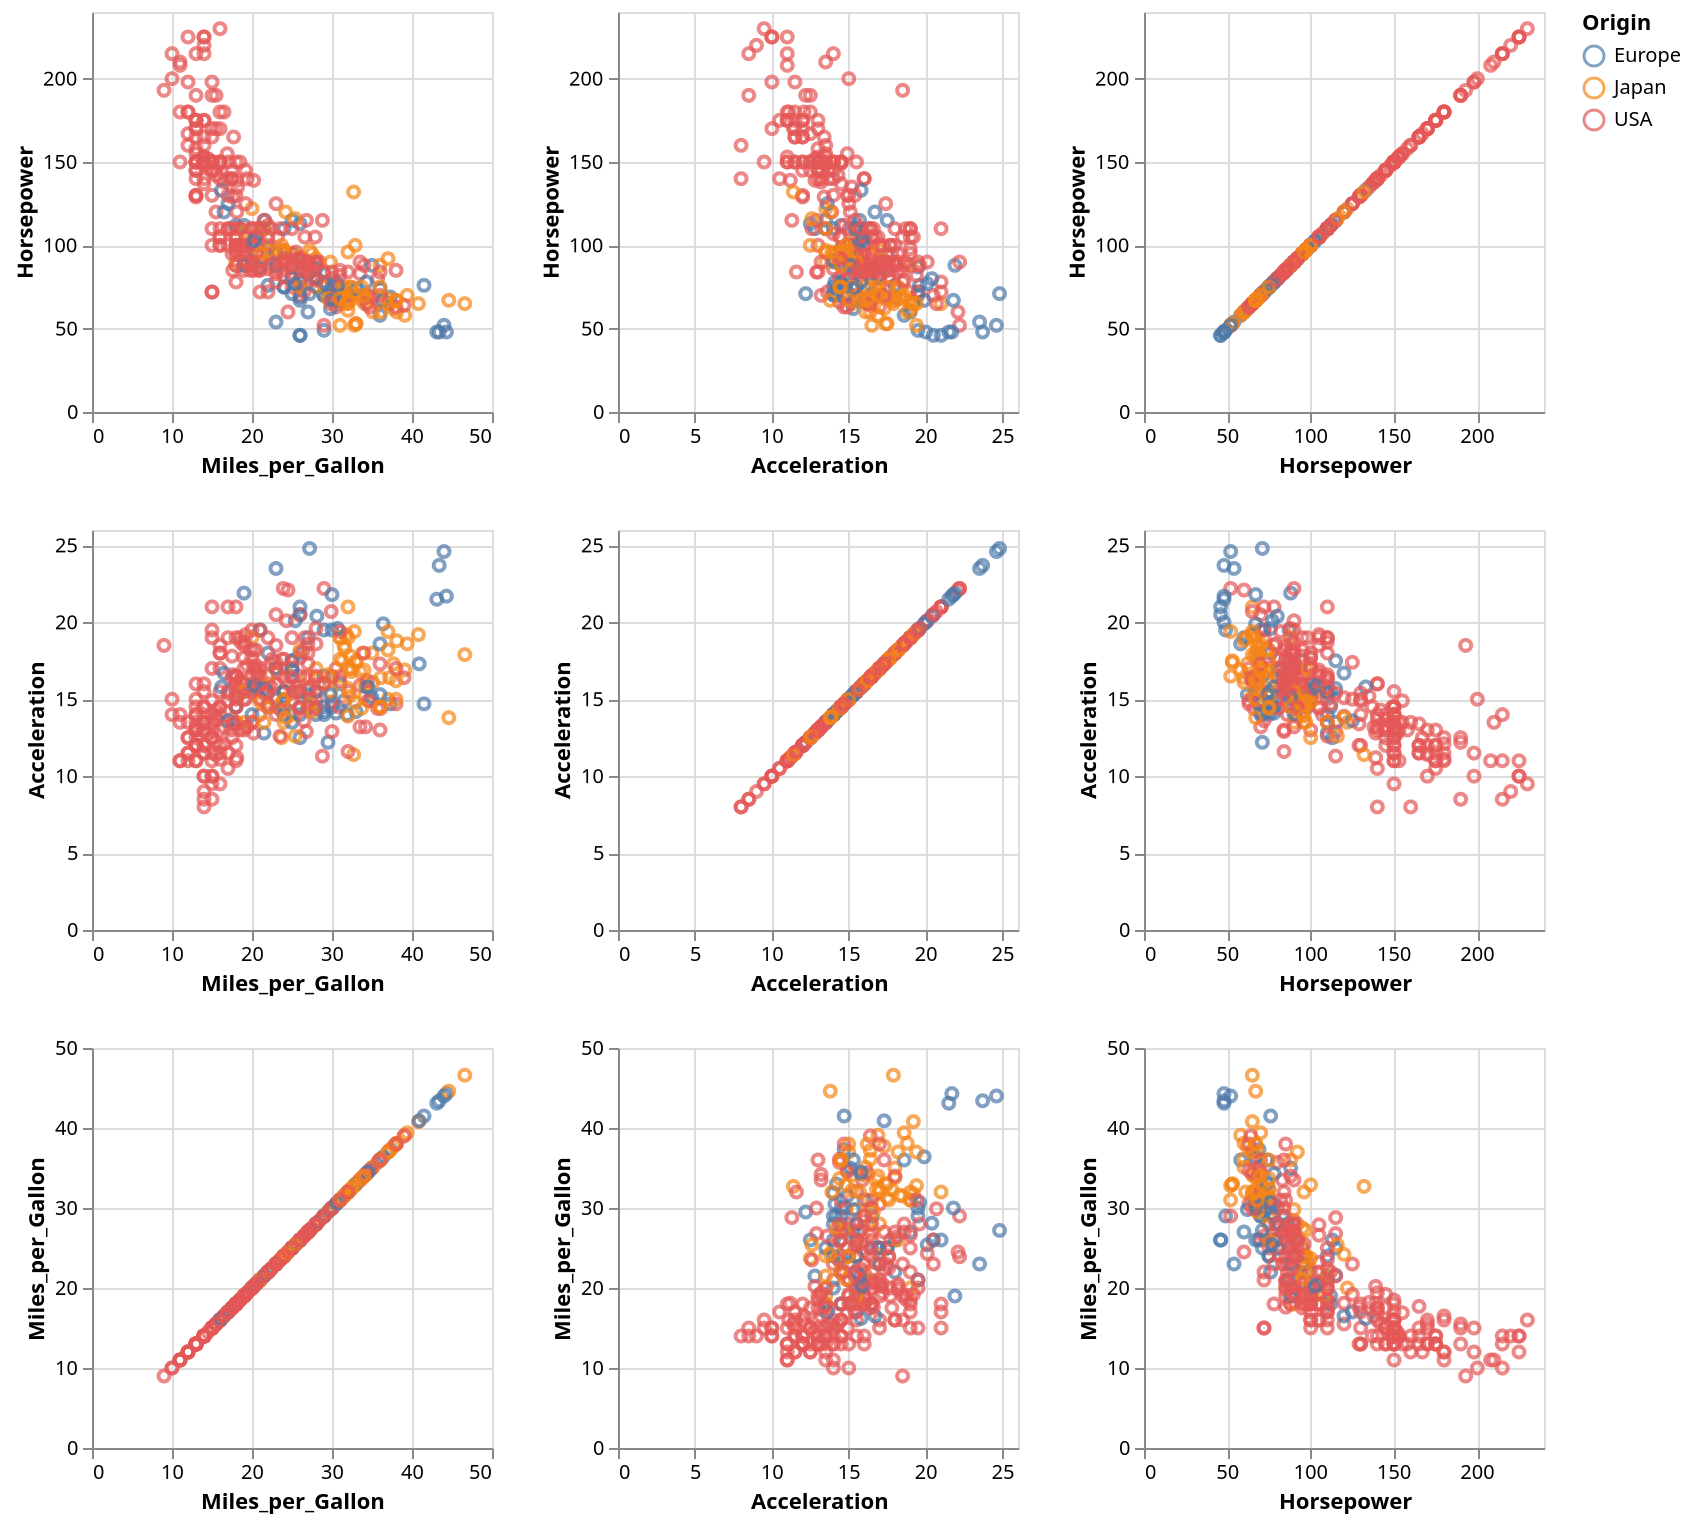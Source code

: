 {"$schema": "https://vega.github.io/schema/vega-lite/v4.json", "data": {"values": [{"Name": "chevrolet chevelle malibu", "Miles_per_Gallon": 18, "Cylinders": 8, "Displacement": 307, "Horsepower": 130, "Weight_in_lbs": 3504, "Acceleration": 12, "Year": "1970-01-01", "Origin": "USA"}, {"Name": "buick skylark 320", "Miles_per_Gallon": 15, "Cylinders": 8, "Displacement": 350, "Horsepower": 165, "Weight_in_lbs": 3693, "Acceleration": 11.5, "Year": "1970-01-01", "Origin": "USA"}, {"Name": "plymouth satellite", "Miles_per_Gallon": 18, "Cylinders": 8, "Displacement": 318, "Horsepower": 150, "Weight_in_lbs": 3436, "Acceleration": 11, "Year": "1970-01-01", "Origin": "USA"}, {"Name": "amc rebel sst", "Miles_per_Gallon": 16, "Cylinders": 8, "Displacement": 304, "Horsepower": 150, "Weight_in_lbs": 3433, "Acceleration": 12, "Year": "1970-01-01", "Origin": "USA"}, {"Name": "ford torino", "Miles_per_Gallon": 17, "Cylinders": 8, "Displacement": 302, "Horsepower": 140, "Weight_in_lbs": 3449, "Acceleration": 10.5, "Year": "1970-01-01", "Origin": "USA"}, {"Name": "ford galaxie 500", "Miles_per_Gallon": 15, "Cylinders": 8, "Displacement": 429, "Horsepower": 198, "Weight_in_lbs": 4341, "Acceleration": 10, "Year": "1970-01-01", "Origin": "USA"}, {"Name": "chevrolet impala", "Miles_per_Gallon": 14, "Cylinders": 8, "Displacement": 454, "Horsepower": 220, "Weight_in_lbs": 4354, "Acceleration": 9, "Year": "1970-01-01", "Origin": "USA"}, {"Name": "plymouth fury iii", "Miles_per_Gallon": 14, "Cylinders": 8, "Displacement": 440, "Horsepower": 215, "Weight_in_lbs": 4312, "Acceleration": 8.5, "Year": "1970-01-01", "Origin": "USA"}, {"Name": "pontiac catalina", "Miles_per_Gallon": 14, "Cylinders": 8, "Displacement": 455, "Horsepower": 225, "Weight_in_lbs": 4425, "Acceleration": 10, "Year": "1970-01-01", "Origin": "USA"}, {"Name": "amc ambassador dpl", "Miles_per_Gallon": 15, "Cylinders": 8, "Displacement": 390, "Horsepower": 190, "Weight_in_lbs": 3850, "Acceleration": 8.5, "Year": "1970-01-01", "Origin": "USA"}, {"Name": "citroen ds-21 pallas", "Miles_per_Gallon": null, "Cylinders": 4, "Displacement": 133, "Horsepower": 115, "Weight_in_lbs": 3090, "Acceleration": 17.5, "Year": "1970-01-01", "Origin": "Europe"}, {"Name": "chevrolet chevelle concours (sw)", "Miles_per_Gallon": null, "Cylinders": 8, "Displacement": 350, "Horsepower": 165, "Weight_in_lbs": 4142, "Acceleration": 11.5, "Year": "1970-01-01", "Origin": "USA"}, {"Name": "ford torino (sw)", "Miles_per_Gallon": null, "Cylinders": 8, "Displacement": 351, "Horsepower": 153, "Weight_in_lbs": 4034, "Acceleration": 11, "Year": "1970-01-01", "Origin": "USA"}, {"Name": "plymouth satellite (sw)", "Miles_per_Gallon": null, "Cylinders": 8, "Displacement": 383, "Horsepower": 175, "Weight_in_lbs": 4166, "Acceleration": 10.5, "Year": "1970-01-01", "Origin": "USA"}, {"Name": "amc rebel sst (sw)", "Miles_per_Gallon": null, "Cylinders": 8, "Displacement": 360, "Horsepower": 175, "Weight_in_lbs": 3850, "Acceleration": 11, "Year": "1970-01-01", "Origin": "USA"}, {"Name": "dodge challenger se", "Miles_per_Gallon": 15, "Cylinders": 8, "Displacement": 383, "Horsepower": 170, "Weight_in_lbs": 3563, "Acceleration": 10, "Year": "1970-01-01", "Origin": "USA"}, {"Name": "plymouth 'cuda 340", "Miles_per_Gallon": 14, "Cylinders": 8, "Displacement": 340, "Horsepower": 160, "Weight_in_lbs": 3609, "Acceleration": 8, "Year": "1970-01-01", "Origin": "USA"}, {"Name": "ford mustang boss 302", "Miles_per_Gallon": null, "Cylinders": 8, "Displacement": 302, "Horsepower": 140, "Weight_in_lbs": 3353, "Acceleration": 8, "Year": "1970-01-01", "Origin": "USA"}, {"Name": "chevrolet monte carlo", "Miles_per_Gallon": 15, "Cylinders": 8, "Displacement": 400, "Horsepower": 150, "Weight_in_lbs": 3761, "Acceleration": 9.5, "Year": "1970-01-01", "Origin": "USA"}, {"Name": "buick estate wagon (sw)", "Miles_per_Gallon": 14, "Cylinders": 8, "Displacement": 455, "Horsepower": 225, "Weight_in_lbs": 3086, "Acceleration": 10, "Year": "1970-01-01", "Origin": "USA"}, {"Name": "toyota corona mark ii", "Miles_per_Gallon": 24, "Cylinders": 4, "Displacement": 113, "Horsepower": 95, "Weight_in_lbs": 2372, "Acceleration": 15, "Year": "1970-01-01", "Origin": "Japan"}, {"Name": "plymouth duster", "Miles_per_Gallon": 22, "Cylinders": 6, "Displacement": 198, "Horsepower": 95, "Weight_in_lbs": 2833, "Acceleration": 15.5, "Year": "1970-01-01", "Origin": "USA"}, {"Name": "amc hornet", "Miles_per_Gallon": 18, "Cylinders": 6, "Displacement": 199, "Horsepower": 97, "Weight_in_lbs": 2774, "Acceleration": 15.5, "Year": "1970-01-01", "Origin": "USA"}, {"Name": "ford maverick", "Miles_per_Gallon": 21, "Cylinders": 6, "Displacement": 200, "Horsepower": 85, "Weight_in_lbs": 2587, "Acceleration": 16, "Year": "1970-01-01", "Origin": "USA"}, {"Name": "datsun pl510", "Miles_per_Gallon": 27, "Cylinders": 4, "Displacement": 97, "Horsepower": 88, "Weight_in_lbs": 2130, "Acceleration": 14.5, "Year": "1970-01-01", "Origin": "Japan"}, {"Name": "volkswagen 1131 deluxe sedan", "Miles_per_Gallon": 26, "Cylinders": 4, "Displacement": 97, "Horsepower": 46, "Weight_in_lbs": 1835, "Acceleration": 20.5, "Year": "1970-01-01", "Origin": "Europe"}, {"Name": "peugeot 504", "Miles_per_Gallon": 25, "Cylinders": 4, "Displacement": 110, "Horsepower": 87, "Weight_in_lbs": 2672, "Acceleration": 17.5, "Year": "1970-01-01", "Origin": "Europe"}, {"Name": "audi 100 ls", "Miles_per_Gallon": 24, "Cylinders": 4, "Displacement": 107, "Horsepower": 90, "Weight_in_lbs": 2430, "Acceleration": 14.5, "Year": "1970-01-01", "Origin": "Europe"}, {"Name": "saab 99e", "Miles_per_Gallon": 25, "Cylinders": 4, "Displacement": 104, "Horsepower": 95, "Weight_in_lbs": 2375, "Acceleration": 17.5, "Year": "1970-01-01", "Origin": "Europe"}, {"Name": "bmw 2002", "Miles_per_Gallon": 26, "Cylinders": 4, "Displacement": 121, "Horsepower": 113, "Weight_in_lbs": 2234, "Acceleration": 12.5, "Year": "1970-01-01", "Origin": "Europe"}, {"Name": "amc gremlin", "Miles_per_Gallon": 21, "Cylinders": 6, "Displacement": 199, "Horsepower": 90, "Weight_in_lbs": 2648, "Acceleration": 15, "Year": "1970-01-01", "Origin": "USA"}, {"Name": "ford f250", "Miles_per_Gallon": 10, "Cylinders": 8, "Displacement": 360, "Horsepower": 215, "Weight_in_lbs": 4615, "Acceleration": 14, "Year": "1970-01-01", "Origin": "USA"}, {"Name": "chevy c20", "Miles_per_Gallon": 10, "Cylinders": 8, "Displacement": 307, "Horsepower": 200, "Weight_in_lbs": 4376, "Acceleration": 15, "Year": "1970-01-01", "Origin": "USA"}, {"Name": "dodge d200", "Miles_per_Gallon": 11, "Cylinders": 8, "Displacement": 318, "Horsepower": 210, "Weight_in_lbs": 4382, "Acceleration": 13.5, "Year": "1970-01-01", "Origin": "USA"}, {"Name": "hi 1200d", "Miles_per_Gallon": 9, "Cylinders": 8, "Displacement": 304, "Horsepower": 193, "Weight_in_lbs": 4732, "Acceleration": 18.5, "Year": "1970-01-01", "Origin": "USA"}, {"Name": "datsun pl510", "Miles_per_Gallon": 27, "Cylinders": 4, "Displacement": 97, "Horsepower": 88, "Weight_in_lbs": 2130, "Acceleration": 14.5, "Year": "1971-01-01", "Origin": "Japan"}, {"Name": "chevrolet vega 2300", "Miles_per_Gallon": 28, "Cylinders": 4, "Displacement": 140, "Horsepower": 90, "Weight_in_lbs": 2264, "Acceleration": 15.5, "Year": "1971-01-01", "Origin": "USA"}, {"Name": "toyota corona", "Miles_per_Gallon": 25, "Cylinders": 4, "Displacement": 113, "Horsepower": 95, "Weight_in_lbs": 2228, "Acceleration": 14, "Year": "1971-01-01", "Origin": "Japan"}, {"Name": "ford pinto", "Miles_per_Gallon": 25, "Cylinders": 4, "Displacement": 98, "Horsepower": null, "Weight_in_lbs": 2046, "Acceleration": 19, "Year": "1971-01-01", "Origin": "USA"}, {"Name": "volkswagen super beetle 117", "Miles_per_Gallon": null, "Cylinders": 4, "Displacement": 97, "Horsepower": 48, "Weight_in_lbs": 1978, "Acceleration": 20, "Year": "1971-01-01", "Origin": "Europe"}, {"Name": "amc gremlin", "Miles_per_Gallon": 19, "Cylinders": 6, "Displacement": 232, "Horsepower": 100, "Weight_in_lbs": 2634, "Acceleration": 13, "Year": "1971-01-01", "Origin": "USA"}, {"Name": "plymouth satellite custom", "Miles_per_Gallon": 16, "Cylinders": 6, "Displacement": 225, "Horsepower": 105, "Weight_in_lbs": 3439, "Acceleration": 15.5, "Year": "1971-01-01", "Origin": "USA"}, {"Name": "chevrolet chevelle malibu", "Miles_per_Gallon": 17, "Cylinders": 6, "Displacement": 250, "Horsepower": 100, "Weight_in_lbs": 3329, "Acceleration": 15.5, "Year": "1971-01-01", "Origin": "USA"}, {"Name": "ford torino 500", "Miles_per_Gallon": 19, "Cylinders": 6, "Displacement": 250, "Horsepower": 88, "Weight_in_lbs": 3302, "Acceleration": 15.5, "Year": "1971-01-01", "Origin": "USA"}, {"Name": "amc matador", "Miles_per_Gallon": 18, "Cylinders": 6, "Displacement": 232, "Horsepower": 100, "Weight_in_lbs": 3288, "Acceleration": 15.5, "Year": "1971-01-01", "Origin": "USA"}, {"Name": "chevrolet impala", "Miles_per_Gallon": 14, "Cylinders": 8, "Displacement": 350, "Horsepower": 165, "Weight_in_lbs": 4209, "Acceleration": 12, "Year": "1971-01-01", "Origin": "USA"}, {"Name": "pontiac catalina brougham", "Miles_per_Gallon": 14, "Cylinders": 8, "Displacement": 400, "Horsepower": 175, "Weight_in_lbs": 4464, "Acceleration": 11.5, "Year": "1971-01-01", "Origin": "USA"}, {"Name": "ford galaxie 500", "Miles_per_Gallon": 14, "Cylinders": 8, "Displacement": 351, "Horsepower": 153, "Weight_in_lbs": 4154, "Acceleration": 13.5, "Year": "1971-01-01", "Origin": "USA"}, {"Name": "plymouth fury iii", "Miles_per_Gallon": 14, "Cylinders": 8, "Displacement": 318, "Horsepower": 150, "Weight_in_lbs": 4096, "Acceleration": 13, "Year": "1971-01-01", "Origin": "USA"}, {"Name": "dodge monaco (sw)", "Miles_per_Gallon": 12, "Cylinders": 8, "Displacement": 383, "Horsepower": 180, "Weight_in_lbs": 4955, "Acceleration": 11.5, "Year": "1971-01-01", "Origin": "USA"}, {"Name": "ford country squire (sw)", "Miles_per_Gallon": 13, "Cylinders": 8, "Displacement": 400, "Horsepower": 170, "Weight_in_lbs": 4746, "Acceleration": 12, "Year": "1971-01-01", "Origin": "USA"}, {"Name": "pontiac safari (sw)", "Miles_per_Gallon": 13, "Cylinders": 8, "Displacement": 400, "Horsepower": 175, "Weight_in_lbs": 5140, "Acceleration": 12, "Year": "1971-01-01", "Origin": "USA"}, {"Name": "amc hornet sportabout (sw)", "Miles_per_Gallon": 18, "Cylinders": 6, "Displacement": 258, "Horsepower": 110, "Weight_in_lbs": 2962, "Acceleration": 13.5, "Year": "1971-01-01", "Origin": "USA"}, {"Name": "chevrolet vega (sw)", "Miles_per_Gallon": 22, "Cylinders": 4, "Displacement": 140, "Horsepower": 72, "Weight_in_lbs": 2408, "Acceleration": 19, "Year": "1971-01-01", "Origin": "USA"}, {"Name": "pontiac firebird", "Miles_per_Gallon": 19, "Cylinders": 6, "Displacement": 250, "Horsepower": 100, "Weight_in_lbs": 3282, "Acceleration": 15, "Year": "1971-01-01", "Origin": "USA"}, {"Name": "ford mustang", "Miles_per_Gallon": 18, "Cylinders": 6, "Displacement": 250, "Horsepower": 88, "Weight_in_lbs": 3139, "Acceleration": 14.5, "Year": "1971-01-01", "Origin": "USA"}, {"Name": "mercury capri 2000", "Miles_per_Gallon": 23, "Cylinders": 4, "Displacement": 122, "Horsepower": 86, "Weight_in_lbs": 2220, "Acceleration": 14, "Year": "1971-01-01", "Origin": "USA"}, {"Name": "opel 1900", "Miles_per_Gallon": 28, "Cylinders": 4, "Displacement": 116, "Horsepower": 90, "Weight_in_lbs": 2123, "Acceleration": 14, "Year": "1971-01-01", "Origin": "Europe"}, {"Name": "peugeot 304", "Miles_per_Gallon": 30, "Cylinders": 4, "Displacement": 79, "Horsepower": 70, "Weight_in_lbs": 2074, "Acceleration": 19.5, "Year": "1971-01-01", "Origin": "Europe"}, {"Name": "fiat 124b", "Miles_per_Gallon": 30, "Cylinders": 4, "Displacement": 88, "Horsepower": 76, "Weight_in_lbs": 2065, "Acceleration": 14.5, "Year": "1971-01-01", "Origin": "Europe"}, {"Name": "toyota corolla 1200", "Miles_per_Gallon": 31, "Cylinders": 4, "Displacement": 71, "Horsepower": 65, "Weight_in_lbs": 1773, "Acceleration": 19, "Year": "1971-01-01", "Origin": "Japan"}, {"Name": "datsun 1200", "Miles_per_Gallon": 35, "Cylinders": 4, "Displacement": 72, "Horsepower": 69, "Weight_in_lbs": 1613, "Acceleration": 18, "Year": "1971-01-01", "Origin": "Japan"}, {"Name": "volkswagen model 111", "Miles_per_Gallon": 27, "Cylinders": 4, "Displacement": 97, "Horsepower": 60, "Weight_in_lbs": 1834, "Acceleration": 19, "Year": "1971-01-01", "Origin": "Europe"}, {"Name": "plymouth cricket", "Miles_per_Gallon": 26, "Cylinders": 4, "Displacement": 91, "Horsepower": 70, "Weight_in_lbs": 1955, "Acceleration": 20.5, "Year": "1971-01-01", "Origin": "USA"}, {"Name": "toyota corona hardtop", "Miles_per_Gallon": 24, "Cylinders": 4, "Displacement": 113, "Horsepower": 95, "Weight_in_lbs": 2278, "Acceleration": 15.5, "Year": "1972-01-01", "Origin": "Japan"}, {"Name": "dodge colt hardtop", "Miles_per_Gallon": 25, "Cylinders": 4, "Displacement": 97.5, "Horsepower": 80, "Weight_in_lbs": 2126, "Acceleration": 17, "Year": "1972-01-01", "Origin": "USA"}, {"Name": "volkswagen type 3", "Miles_per_Gallon": 23, "Cylinders": 4, "Displacement": 97, "Horsepower": 54, "Weight_in_lbs": 2254, "Acceleration": 23.5, "Year": "1972-01-01", "Origin": "Europe"}, {"Name": "chevrolet vega", "Miles_per_Gallon": 20, "Cylinders": 4, "Displacement": 140, "Horsepower": 90, "Weight_in_lbs": 2408, "Acceleration": 19.5, "Year": "1972-01-01", "Origin": "USA"}, {"Name": "ford pinto runabout", "Miles_per_Gallon": 21, "Cylinders": 4, "Displacement": 122, "Horsepower": 86, "Weight_in_lbs": 2226, "Acceleration": 16.5, "Year": "1972-01-01", "Origin": "USA"}, {"Name": "chevrolet impala", "Miles_per_Gallon": 13, "Cylinders": 8, "Displacement": 350, "Horsepower": 165, "Weight_in_lbs": 4274, "Acceleration": 12, "Year": "1972-01-01", "Origin": "USA"}, {"Name": "pontiac catalina", "Miles_per_Gallon": 14, "Cylinders": 8, "Displacement": 400, "Horsepower": 175, "Weight_in_lbs": 4385, "Acceleration": 12, "Year": "1972-01-01", "Origin": "USA"}, {"Name": "plymouth fury iii", "Miles_per_Gallon": 15, "Cylinders": 8, "Displacement": 318, "Horsepower": 150, "Weight_in_lbs": 4135, "Acceleration": 13.5, "Year": "1972-01-01", "Origin": "USA"}, {"Name": "ford galaxie 500", "Miles_per_Gallon": 14, "Cylinders": 8, "Displacement": 351, "Horsepower": 153, "Weight_in_lbs": 4129, "Acceleration": 13, "Year": "1972-01-01", "Origin": "USA"}, {"Name": "amc ambassador sst", "Miles_per_Gallon": 17, "Cylinders": 8, "Displacement": 304, "Horsepower": 150, "Weight_in_lbs": 3672, "Acceleration": 11.5, "Year": "1972-01-01", "Origin": "USA"}, {"Name": "mercury marquis", "Miles_per_Gallon": 11, "Cylinders": 8, "Displacement": 429, "Horsepower": 208, "Weight_in_lbs": 4633, "Acceleration": 11, "Year": "1972-01-01", "Origin": "USA"}, {"Name": "buick lesabre custom", "Miles_per_Gallon": 13, "Cylinders": 8, "Displacement": 350, "Horsepower": 155, "Weight_in_lbs": 4502, "Acceleration": 13.5, "Year": "1972-01-01", "Origin": "USA"}, {"Name": "oldsmobile delta 88 royale", "Miles_per_Gallon": 12, "Cylinders": 8, "Displacement": 350, "Horsepower": 160, "Weight_in_lbs": 4456, "Acceleration": 13.5, "Year": "1972-01-01", "Origin": "USA"}, {"Name": "chrysler newport royal", "Miles_per_Gallon": 13, "Cylinders": 8, "Displacement": 400, "Horsepower": 190, "Weight_in_lbs": 4422, "Acceleration": 12.5, "Year": "1972-01-01", "Origin": "USA"}, {"Name": "mazda rx2 coupe", "Miles_per_Gallon": 19, "Cylinders": 3, "Displacement": 70, "Horsepower": 97, "Weight_in_lbs": 2330, "Acceleration": 13.5, "Year": "1972-01-01", "Origin": "Japan"}, {"Name": "amc matador (sw)", "Miles_per_Gallon": 15, "Cylinders": 8, "Displacement": 304, "Horsepower": 150, "Weight_in_lbs": 3892, "Acceleration": 12.5, "Year": "1972-01-01", "Origin": "USA"}, {"Name": "chevrolet chevelle concours (sw)", "Miles_per_Gallon": 13, "Cylinders": 8, "Displacement": 307, "Horsepower": 130, "Weight_in_lbs": 4098, "Acceleration": 14, "Year": "1972-01-01", "Origin": "USA"}, {"Name": "ford gran torino (sw)", "Miles_per_Gallon": 13, "Cylinders": 8, "Displacement": 302, "Horsepower": 140, "Weight_in_lbs": 4294, "Acceleration": 16, "Year": "1972-01-01", "Origin": "USA"}, {"Name": "plymouth satellite custom (sw)", "Miles_per_Gallon": 14, "Cylinders": 8, "Displacement": 318, "Horsepower": 150, "Weight_in_lbs": 4077, "Acceleration": 14, "Year": "1972-01-01", "Origin": "USA"}, {"Name": "volvo 145e (sw)", "Miles_per_Gallon": 18, "Cylinders": 4, "Displacement": 121, "Horsepower": 112, "Weight_in_lbs": 2933, "Acceleration": 14.5, "Year": "1972-01-01", "Origin": "Europe"}, {"Name": "volkswagen 411 (sw)", "Miles_per_Gallon": 22, "Cylinders": 4, "Displacement": 121, "Horsepower": 76, "Weight_in_lbs": 2511, "Acceleration": 18, "Year": "1972-01-01", "Origin": "Europe"}, {"Name": "peugeot 504 (sw)", "Miles_per_Gallon": 21, "Cylinders": 4, "Displacement": 120, "Horsepower": 87, "Weight_in_lbs": 2979, "Acceleration": 19.5, "Year": "1972-01-01", "Origin": "Europe"}, {"Name": "renault 12 (sw)", "Miles_per_Gallon": 26, "Cylinders": 4, "Displacement": 96, "Horsepower": 69, "Weight_in_lbs": 2189, "Acceleration": 18, "Year": "1972-01-01", "Origin": "Europe"}, {"Name": "ford pinto (sw)", "Miles_per_Gallon": 22, "Cylinders": 4, "Displacement": 122, "Horsepower": 86, "Weight_in_lbs": 2395, "Acceleration": 16, "Year": "1972-01-01", "Origin": "USA"}, {"Name": "datsun 510 (sw)", "Miles_per_Gallon": 28, "Cylinders": 4, "Displacement": 97, "Horsepower": 92, "Weight_in_lbs": 2288, "Acceleration": 17, "Year": "1972-01-01", "Origin": "Japan"}, {"Name": "toyouta corona mark ii (sw)", "Miles_per_Gallon": 23, "Cylinders": 4, "Displacement": 120, "Horsepower": 97, "Weight_in_lbs": 2506, "Acceleration": 14.5, "Year": "1972-01-01", "Origin": "Japan"}, {"Name": "dodge colt (sw)", "Miles_per_Gallon": 28, "Cylinders": 4, "Displacement": 98, "Horsepower": 80, "Weight_in_lbs": 2164, "Acceleration": 15, "Year": "1972-01-01", "Origin": "USA"}, {"Name": "toyota corolla 1600 (sw)", "Miles_per_Gallon": 27, "Cylinders": 4, "Displacement": 97, "Horsepower": 88, "Weight_in_lbs": 2100, "Acceleration": 16.5, "Year": "1972-01-01", "Origin": "Japan"}, {"Name": "buick century 350", "Miles_per_Gallon": 13, "Cylinders": 8, "Displacement": 350, "Horsepower": 175, "Weight_in_lbs": 4100, "Acceleration": 13, "Year": "1973-01-01", "Origin": "USA"}, {"Name": "amc matador", "Miles_per_Gallon": 14, "Cylinders": 8, "Displacement": 304, "Horsepower": 150, "Weight_in_lbs": 3672, "Acceleration": 11.5, "Year": "1973-01-01", "Origin": "USA"}, {"Name": "chevrolet malibu", "Miles_per_Gallon": 13, "Cylinders": 8, "Displacement": 350, "Horsepower": 145, "Weight_in_lbs": 3988, "Acceleration": 13, "Year": "1973-01-01", "Origin": "USA"}, {"Name": "ford gran torino", "Miles_per_Gallon": 14, "Cylinders": 8, "Displacement": 302, "Horsepower": 137, "Weight_in_lbs": 4042, "Acceleration": 14.5, "Year": "1973-01-01", "Origin": "USA"}, {"Name": "dodge coronet custom", "Miles_per_Gallon": 15, "Cylinders": 8, "Displacement": 318, "Horsepower": 150, "Weight_in_lbs": 3777, "Acceleration": 12.5, "Year": "1973-01-01", "Origin": "USA"}, {"Name": "mercury marquis brougham", "Miles_per_Gallon": 12, "Cylinders": 8, "Displacement": 429, "Horsepower": 198, "Weight_in_lbs": 4952, "Acceleration": 11.5, "Year": "1973-01-01", "Origin": "USA"}, {"Name": "chevrolet caprice classic", "Miles_per_Gallon": 13, "Cylinders": 8, "Displacement": 400, "Horsepower": 150, "Weight_in_lbs": 4464, "Acceleration": 12, "Year": "1973-01-01", "Origin": "USA"}, {"Name": "ford ltd", "Miles_per_Gallon": 13, "Cylinders": 8, "Displacement": 351, "Horsepower": 158, "Weight_in_lbs": 4363, "Acceleration": 13, "Year": "1973-01-01", "Origin": "USA"}, {"Name": "plymouth fury gran sedan", "Miles_per_Gallon": 14, "Cylinders": 8, "Displacement": 318, "Horsepower": 150, "Weight_in_lbs": 4237, "Acceleration": 14.5, "Year": "1973-01-01", "Origin": "USA"}, {"Name": "chrysler new yorker brougham", "Miles_per_Gallon": 13, "Cylinders": 8, "Displacement": 440, "Horsepower": 215, "Weight_in_lbs": 4735, "Acceleration": 11, "Year": "1973-01-01", "Origin": "USA"}, {"Name": "buick electra 225 custom", "Miles_per_Gallon": 12, "Cylinders": 8, "Displacement": 455, "Horsepower": 225, "Weight_in_lbs": 4951, "Acceleration": 11, "Year": "1973-01-01", "Origin": "USA"}, {"Name": "amc ambassador brougham", "Miles_per_Gallon": 13, "Cylinders": 8, "Displacement": 360, "Horsepower": 175, "Weight_in_lbs": 3821, "Acceleration": 11, "Year": "1973-01-01", "Origin": "USA"}, {"Name": "plymouth valiant", "Miles_per_Gallon": 18, "Cylinders": 6, "Displacement": 225, "Horsepower": 105, "Weight_in_lbs": 3121, "Acceleration": 16.5, "Year": "1973-01-01", "Origin": "USA"}, {"Name": "chevrolet nova custom", "Miles_per_Gallon": 16, "Cylinders": 6, "Displacement": 250, "Horsepower": 100, "Weight_in_lbs": 3278, "Acceleration": 18, "Year": "1973-01-01", "Origin": "USA"}, {"Name": "amc hornet", "Miles_per_Gallon": 18, "Cylinders": 6, "Displacement": 232, "Horsepower": 100, "Weight_in_lbs": 2945, "Acceleration": 16, "Year": "1973-01-01", "Origin": "USA"}, {"Name": "ford maverick", "Miles_per_Gallon": 18, "Cylinders": 6, "Displacement": 250, "Horsepower": 88, "Weight_in_lbs": 3021, "Acceleration": 16.5, "Year": "1973-01-01", "Origin": "USA"}, {"Name": "plymouth duster", "Miles_per_Gallon": 23, "Cylinders": 6, "Displacement": 198, "Horsepower": 95, "Weight_in_lbs": 2904, "Acceleration": 16, "Year": "1973-01-01", "Origin": "USA"}, {"Name": "volkswagen super beetle", "Miles_per_Gallon": 26, "Cylinders": 4, "Displacement": 97, "Horsepower": 46, "Weight_in_lbs": 1950, "Acceleration": 21, "Year": "1973-01-01", "Origin": "Europe"}, {"Name": "chevrolet impala", "Miles_per_Gallon": 11, "Cylinders": 8, "Displacement": 400, "Horsepower": 150, "Weight_in_lbs": 4997, "Acceleration": 14, "Year": "1973-01-01", "Origin": "USA"}, {"Name": "ford country", "Miles_per_Gallon": 12, "Cylinders": 8, "Displacement": 400, "Horsepower": 167, "Weight_in_lbs": 4906, "Acceleration": 12.5, "Year": "1973-01-01", "Origin": "USA"}, {"Name": "plymouth custom suburb", "Miles_per_Gallon": 13, "Cylinders": 8, "Displacement": 360, "Horsepower": 170, "Weight_in_lbs": 4654, "Acceleration": 13, "Year": "1973-01-01", "Origin": "USA"}, {"Name": "oldsmobile vista cruiser", "Miles_per_Gallon": 12, "Cylinders": 8, "Displacement": 350, "Horsepower": 180, "Weight_in_lbs": 4499, "Acceleration": 12.5, "Year": "1973-01-01", "Origin": "USA"}, {"Name": "amc gremlin", "Miles_per_Gallon": 18, "Cylinders": 6, "Displacement": 232, "Horsepower": 100, "Weight_in_lbs": 2789, "Acceleration": 15, "Year": "1973-01-01", "Origin": "USA"}, {"Name": "toyota carina", "Miles_per_Gallon": 20, "Cylinders": 4, "Displacement": 97, "Horsepower": 88, "Weight_in_lbs": 2279, "Acceleration": 19, "Year": "1973-01-01", "Origin": "Japan"}, {"Name": "chevrolet vega", "Miles_per_Gallon": 21, "Cylinders": 4, "Displacement": 140, "Horsepower": 72, "Weight_in_lbs": 2401, "Acceleration": 19.5, "Year": "1973-01-01", "Origin": "USA"}, {"Name": "datsun 610", "Miles_per_Gallon": 22, "Cylinders": 4, "Displacement": 108, "Horsepower": 94, "Weight_in_lbs": 2379, "Acceleration": 16.5, "Year": "1973-01-01", "Origin": "Japan"}, {"Name": "maxda rx3", "Miles_per_Gallon": 18, "Cylinders": 3, "Displacement": 70, "Horsepower": 90, "Weight_in_lbs": 2124, "Acceleration": 13.5, "Year": "1973-01-01", "Origin": "Japan"}, {"Name": "ford pinto", "Miles_per_Gallon": 19, "Cylinders": 4, "Displacement": 122, "Horsepower": 85, "Weight_in_lbs": 2310, "Acceleration": 18.5, "Year": "1973-01-01", "Origin": "USA"}, {"Name": "mercury capri v6", "Miles_per_Gallon": 21, "Cylinders": 6, "Displacement": 155, "Horsepower": 107, "Weight_in_lbs": 2472, "Acceleration": 14, "Year": "1973-01-01", "Origin": "USA"}, {"Name": "fiat 124 sport coupe", "Miles_per_Gallon": 26, "Cylinders": 4, "Displacement": 98, "Horsepower": 90, "Weight_in_lbs": 2265, "Acceleration": 15.5, "Year": "1973-01-01", "Origin": "Europe"}, {"Name": "chevrolet monte carlo s", "Miles_per_Gallon": 15, "Cylinders": 8, "Displacement": 350, "Horsepower": 145, "Weight_in_lbs": 4082, "Acceleration": 13, "Year": "1973-01-01", "Origin": "USA"}, {"Name": "pontiac grand prix", "Miles_per_Gallon": 16, "Cylinders": 8, "Displacement": 400, "Horsepower": 230, "Weight_in_lbs": 4278, "Acceleration": 9.5, "Year": "1973-01-01", "Origin": "USA"}, {"Name": "fiat 128", "Miles_per_Gallon": 29, "Cylinders": 4, "Displacement": 68, "Horsepower": 49, "Weight_in_lbs": 1867, "Acceleration": 19.5, "Year": "1973-01-01", "Origin": "Europe"}, {"Name": "opel manta", "Miles_per_Gallon": 24, "Cylinders": 4, "Displacement": 116, "Horsepower": 75, "Weight_in_lbs": 2158, "Acceleration": 15.5, "Year": "1973-01-01", "Origin": "Europe"}, {"Name": "audi 100ls", "Miles_per_Gallon": 20, "Cylinders": 4, "Displacement": 114, "Horsepower": 91, "Weight_in_lbs": 2582, "Acceleration": 14, "Year": "1973-01-01", "Origin": "Europe"}, {"Name": "volvo 144ea", "Miles_per_Gallon": 19, "Cylinders": 4, "Displacement": 121, "Horsepower": 112, "Weight_in_lbs": 2868, "Acceleration": 15.5, "Year": "1973-01-01", "Origin": "Europe"}, {"Name": "dodge dart custom", "Miles_per_Gallon": 15, "Cylinders": 8, "Displacement": 318, "Horsepower": 150, "Weight_in_lbs": 3399, "Acceleration": 11, "Year": "1973-01-01", "Origin": "USA"}, {"Name": "saab 99le", "Miles_per_Gallon": 24, "Cylinders": 4, "Displacement": 121, "Horsepower": 110, "Weight_in_lbs": 2660, "Acceleration": 14, "Year": "1973-01-01", "Origin": "Europe"}, {"Name": "toyota mark ii", "Miles_per_Gallon": 20, "Cylinders": 6, "Displacement": 156, "Horsepower": 122, "Weight_in_lbs": 2807, "Acceleration": 13.5, "Year": "1973-01-01", "Origin": "Japan"}, {"Name": "oldsmobile omega", "Miles_per_Gallon": 11, "Cylinders": 8, "Displacement": 350, "Horsepower": 180, "Weight_in_lbs": 3664, "Acceleration": 11, "Year": "1973-01-01", "Origin": "USA"}, {"Name": "plymouth duster", "Miles_per_Gallon": 20, "Cylinders": 6, "Displacement": 198, "Horsepower": 95, "Weight_in_lbs": 3102, "Acceleration": 16.5, "Year": "1974-01-01", "Origin": "USA"}, {"Name": "ford maverick", "Miles_per_Gallon": 21, "Cylinders": 6, "Displacement": 200, "Horsepower": null, "Weight_in_lbs": 2875, "Acceleration": 17, "Year": "1974-01-01", "Origin": "USA"}, {"Name": "amc hornet", "Miles_per_Gallon": 19, "Cylinders": 6, "Displacement": 232, "Horsepower": 100, "Weight_in_lbs": 2901, "Acceleration": 16, "Year": "1974-01-01", "Origin": "USA"}, {"Name": "chevrolet nova", "Miles_per_Gallon": 15, "Cylinders": 6, "Displacement": 250, "Horsepower": 100, "Weight_in_lbs": 3336, "Acceleration": 17, "Year": "1974-01-01", "Origin": "USA"}, {"Name": "datsun b210", "Miles_per_Gallon": 31, "Cylinders": 4, "Displacement": 79, "Horsepower": 67, "Weight_in_lbs": 1950, "Acceleration": 19, "Year": "1974-01-01", "Origin": "Japan"}, {"Name": "ford pinto", "Miles_per_Gallon": 26, "Cylinders": 4, "Displacement": 122, "Horsepower": 80, "Weight_in_lbs": 2451, "Acceleration": 16.5, "Year": "1974-01-01", "Origin": "USA"}, {"Name": "toyota corolla 1200", "Miles_per_Gallon": 32, "Cylinders": 4, "Displacement": 71, "Horsepower": 65, "Weight_in_lbs": 1836, "Acceleration": 21, "Year": "1974-01-01", "Origin": "Japan"}, {"Name": "chevrolet vega", "Miles_per_Gallon": 25, "Cylinders": 4, "Displacement": 140, "Horsepower": 75, "Weight_in_lbs": 2542, "Acceleration": 17, "Year": "1974-01-01", "Origin": "USA"}, {"Name": "chevrolet chevelle malibu classic", "Miles_per_Gallon": 16, "Cylinders": 6, "Displacement": 250, "Horsepower": 100, "Weight_in_lbs": 3781, "Acceleration": 17, "Year": "1974-01-01", "Origin": "USA"}, {"Name": "amc matador", "Miles_per_Gallon": 16, "Cylinders": 6, "Displacement": 258, "Horsepower": 110, "Weight_in_lbs": 3632, "Acceleration": 18, "Year": "1974-01-01", "Origin": "USA"}, {"Name": "plymouth satellite sebring", "Miles_per_Gallon": 18, "Cylinders": 6, "Displacement": 225, "Horsepower": 105, "Weight_in_lbs": 3613, "Acceleration": 16.5, "Year": "1974-01-01", "Origin": "USA"}, {"Name": "ford gran torino", "Miles_per_Gallon": 16, "Cylinders": 8, "Displacement": 302, "Horsepower": 140, "Weight_in_lbs": 4141, "Acceleration": 14, "Year": "1974-01-01", "Origin": "USA"}, {"Name": "buick century luxus (sw)", "Miles_per_Gallon": 13, "Cylinders": 8, "Displacement": 350, "Horsepower": 150, "Weight_in_lbs": 4699, "Acceleration": 14.5, "Year": "1974-01-01", "Origin": "USA"}, {"Name": "dodge coronet custom (sw)", "Miles_per_Gallon": 14, "Cylinders": 8, "Displacement": 318, "Horsepower": 150, "Weight_in_lbs": 4457, "Acceleration": 13.5, "Year": "1974-01-01", "Origin": "USA"}, {"Name": "ford gran torino (sw)", "Miles_per_Gallon": 14, "Cylinders": 8, "Displacement": 302, "Horsepower": 140, "Weight_in_lbs": 4638, "Acceleration": 16, "Year": "1974-01-01", "Origin": "USA"}, {"Name": "amc matador (sw)", "Miles_per_Gallon": 14, "Cylinders": 8, "Displacement": 304, "Horsepower": 150, "Weight_in_lbs": 4257, "Acceleration": 15.5, "Year": "1974-01-01", "Origin": "USA"}, {"Name": "audi fox", "Miles_per_Gallon": 29, "Cylinders": 4, "Displacement": 98, "Horsepower": 83, "Weight_in_lbs": 2219, "Acceleration": 16.5, "Year": "1974-01-01", "Origin": "Europe"}, {"Name": "volkswagen dasher", "Miles_per_Gallon": 26, "Cylinders": 4, "Displacement": 79, "Horsepower": 67, "Weight_in_lbs": 1963, "Acceleration": 15.5, "Year": "1974-01-01", "Origin": "Europe"}, {"Name": "opel manta", "Miles_per_Gallon": 26, "Cylinders": 4, "Displacement": 97, "Horsepower": 78, "Weight_in_lbs": 2300, "Acceleration": 14.5, "Year": "1974-01-01", "Origin": "Europe"}, {"Name": "toyota corona", "Miles_per_Gallon": 31, "Cylinders": 4, "Displacement": 76, "Horsepower": 52, "Weight_in_lbs": 1649, "Acceleration": 16.5, "Year": "1974-01-01", "Origin": "Japan"}, {"Name": "datsun 710", "Miles_per_Gallon": 32, "Cylinders": 4, "Displacement": 83, "Horsepower": 61, "Weight_in_lbs": 2003, "Acceleration": 19, "Year": "1974-01-01", "Origin": "Japan"}, {"Name": "dodge colt", "Miles_per_Gallon": 28, "Cylinders": 4, "Displacement": 90, "Horsepower": 75, "Weight_in_lbs": 2125, "Acceleration": 14.5, "Year": "1974-01-01", "Origin": "USA"}, {"Name": "fiat 128", "Miles_per_Gallon": 24, "Cylinders": 4, "Displacement": 90, "Horsepower": 75, "Weight_in_lbs": 2108, "Acceleration": 15.5, "Year": "1974-01-01", "Origin": "Europe"}, {"Name": "fiat 124 tc", "Miles_per_Gallon": 26, "Cylinders": 4, "Displacement": 116, "Horsepower": 75, "Weight_in_lbs": 2246, "Acceleration": 14, "Year": "1974-01-01", "Origin": "Europe"}, {"Name": "honda civic", "Miles_per_Gallon": 24, "Cylinders": 4, "Displacement": 120, "Horsepower": 97, "Weight_in_lbs": 2489, "Acceleration": 15, "Year": "1974-01-01", "Origin": "Japan"}, {"Name": "subaru", "Miles_per_Gallon": 26, "Cylinders": 4, "Displacement": 108, "Horsepower": 93, "Weight_in_lbs": 2391, "Acceleration": 15.5, "Year": "1974-01-01", "Origin": "Japan"}, {"Name": "fiat x1.9", "Miles_per_Gallon": 31, "Cylinders": 4, "Displacement": 79, "Horsepower": 67, "Weight_in_lbs": 2000, "Acceleration": 16, "Year": "1974-01-01", "Origin": "Europe"}, {"Name": "plymouth valiant custom", "Miles_per_Gallon": 19, "Cylinders": 6, "Displacement": 225, "Horsepower": 95, "Weight_in_lbs": 3264, "Acceleration": 16, "Year": "1975-01-01", "Origin": "USA"}, {"Name": "chevrolet nova", "Miles_per_Gallon": 18, "Cylinders": 6, "Displacement": 250, "Horsepower": 105, "Weight_in_lbs": 3459, "Acceleration": 16, "Year": "1975-01-01", "Origin": "USA"}, {"Name": "mercury monarch", "Miles_per_Gallon": 15, "Cylinders": 6, "Displacement": 250, "Horsepower": 72, "Weight_in_lbs": 3432, "Acceleration": 21, "Year": "1975-01-01", "Origin": "USA"}, {"Name": "ford maverick", "Miles_per_Gallon": 15, "Cylinders": 6, "Displacement": 250, "Horsepower": 72, "Weight_in_lbs": 3158, "Acceleration": 19.5, "Year": "1975-01-01", "Origin": "USA"}, {"Name": "pontiac catalina", "Miles_per_Gallon": 16, "Cylinders": 8, "Displacement": 400, "Horsepower": 170, "Weight_in_lbs": 4668, "Acceleration": 11.5, "Year": "1975-01-01", "Origin": "USA"}, {"Name": "chevrolet bel air", "Miles_per_Gallon": 15, "Cylinders": 8, "Displacement": 350, "Horsepower": 145, "Weight_in_lbs": 4440, "Acceleration": 14, "Year": "1975-01-01", "Origin": "USA"}, {"Name": "plymouth grand fury", "Miles_per_Gallon": 16, "Cylinders": 8, "Displacement": 318, "Horsepower": 150, "Weight_in_lbs": 4498, "Acceleration": 14.5, "Year": "1975-01-01", "Origin": "USA"}, {"Name": "ford ltd", "Miles_per_Gallon": 14, "Cylinders": 8, "Displacement": 351, "Horsepower": 148, "Weight_in_lbs": 4657, "Acceleration": 13.5, "Year": "1975-01-01", "Origin": "USA"}, {"Name": "buick century", "Miles_per_Gallon": 17, "Cylinders": 6, "Displacement": 231, "Horsepower": 110, "Weight_in_lbs": 3907, "Acceleration": 21, "Year": "1975-01-01", "Origin": "USA"}, {"Name": "chevroelt chevelle malibu", "Miles_per_Gallon": 16, "Cylinders": 6, "Displacement": 250, "Horsepower": 105, "Weight_in_lbs": 3897, "Acceleration": 18.5, "Year": "1975-01-01", "Origin": "USA"}, {"Name": "amc matador", "Miles_per_Gallon": 15, "Cylinders": 6, "Displacement": 258, "Horsepower": 110, "Weight_in_lbs": 3730, "Acceleration": 19, "Year": "1975-01-01", "Origin": "USA"}, {"Name": "plymouth fury", "Miles_per_Gallon": 18, "Cylinders": 6, "Displacement": 225, "Horsepower": 95, "Weight_in_lbs": 3785, "Acceleration": 19, "Year": "1975-01-01", "Origin": "USA"}, {"Name": "buick skyhawk", "Miles_per_Gallon": 21, "Cylinders": 6, "Displacement": 231, "Horsepower": 110, "Weight_in_lbs": 3039, "Acceleration": 15, "Year": "1975-01-01", "Origin": "USA"}, {"Name": "chevrolet monza 2+2", "Miles_per_Gallon": 20, "Cylinders": 8, "Displacement": 262, "Horsepower": 110, "Weight_in_lbs": 3221, "Acceleration": 13.5, "Year": "1975-01-01", "Origin": "USA"}, {"Name": "ford mustang ii", "Miles_per_Gallon": 13, "Cylinders": 8, "Displacement": 302, "Horsepower": 129, "Weight_in_lbs": 3169, "Acceleration": 12, "Year": "1975-01-01", "Origin": "USA"}, {"Name": "toyota corolla", "Miles_per_Gallon": 29, "Cylinders": 4, "Displacement": 97, "Horsepower": 75, "Weight_in_lbs": 2171, "Acceleration": 16, "Year": "1975-01-01", "Origin": "Japan"}, {"Name": "ford pinto", "Miles_per_Gallon": 23, "Cylinders": 4, "Displacement": 140, "Horsepower": 83, "Weight_in_lbs": 2639, "Acceleration": 17, "Year": "1975-01-01", "Origin": "USA"}, {"Name": "amc gremlin", "Miles_per_Gallon": 20, "Cylinders": 6, "Displacement": 232, "Horsepower": 100, "Weight_in_lbs": 2914, "Acceleration": 16, "Year": "1975-01-01", "Origin": "USA"}, {"Name": "pontiac astro", "Miles_per_Gallon": 23, "Cylinders": 4, "Displacement": 140, "Horsepower": 78, "Weight_in_lbs": 2592, "Acceleration": 18.5, "Year": "1975-01-01", "Origin": "USA"}, {"Name": "toyota corona", "Miles_per_Gallon": 24, "Cylinders": 4, "Displacement": 134, "Horsepower": 96, "Weight_in_lbs": 2702, "Acceleration": 13.5, "Year": "1975-01-01", "Origin": "Japan"}, {"Name": "volkswagen dasher", "Miles_per_Gallon": 25, "Cylinders": 4, "Displacement": 90, "Horsepower": 71, "Weight_in_lbs": 2223, "Acceleration": 16.5, "Year": "1975-01-01", "Origin": "Europe"}, {"Name": "datsun 710", "Miles_per_Gallon": 24, "Cylinders": 4, "Displacement": 119, "Horsepower": 97, "Weight_in_lbs": 2545, "Acceleration": 17, "Year": "1975-01-01", "Origin": "Japan"}, {"Name": "ford pinto", "Miles_per_Gallon": 18, "Cylinders": 6, "Displacement": 171, "Horsepower": 97, "Weight_in_lbs": 2984, "Acceleration": 14.5, "Year": "1975-01-01", "Origin": "USA"}, {"Name": "volkswagen rabbit", "Miles_per_Gallon": 29, "Cylinders": 4, "Displacement": 90, "Horsepower": 70, "Weight_in_lbs": 1937, "Acceleration": 14, "Year": "1975-01-01", "Origin": "Europe"}, {"Name": "amc pacer", "Miles_per_Gallon": 19, "Cylinders": 6, "Displacement": 232, "Horsepower": 90, "Weight_in_lbs": 3211, "Acceleration": 17, "Year": "1975-01-01", "Origin": "USA"}, {"Name": "audi 100ls", "Miles_per_Gallon": 23, "Cylinders": 4, "Displacement": 115, "Horsepower": 95, "Weight_in_lbs": 2694, "Acceleration": 15, "Year": "1975-01-01", "Origin": "Europe"}, {"Name": "peugeot 504", "Miles_per_Gallon": 23, "Cylinders": 4, "Displacement": 120, "Horsepower": 88, "Weight_in_lbs": 2957, "Acceleration": 17, "Year": "1975-01-01", "Origin": "Europe"}, {"Name": "volvo 244dl", "Miles_per_Gallon": 22, "Cylinders": 4, "Displacement": 121, "Horsepower": 98, "Weight_in_lbs": 2945, "Acceleration": 14.5, "Year": "1975-01-01", "Origin": "Europe"}, {"Name": "saab 99le", "Miles_per_Gallon": 25, "Cylinders": 4, "Displacement": 121, "Horsepower": 115, "Weight_in_lbs": 2671, "Acceleration": 13.5, "Year": "1975-01-01", "Origin": "Europe"}, {"Name": "honda civic cvcc", "Miles_per_Gallon": 33, "Cylinders": 4, "Displacement": 91, "Horsepower": 53, "Weight_in_lbs": 1795, "Acceleration": 17.5, "Year": "1975-01-01", "Origin": "Japan"}, {"Name": "fiat 131", "Miles_per_Gallon": 28, "Cylinders": 4, "Displacement": 107, "Horsepower": 86, "Weight_in_lbs": 2464, "Acceleration": 15.5, "Year": "1976-01-01", "Origin": "Europe"}, {"Name": "opel 1900", "Miles_per_Gallon": 25, "Cylinders": 4, "Displacement": 116, "Horsepower": 81, "Weight_in_lbs": 2220, "Acceleration": 16.9, "Year": "1976-01-01", "Origin": "Europe"}, {"Name": "capri ii", "Miles_per_Gallon": 25, "Cylinders": 4, "Displacement": 140, "Horsepower": 92, "Weight_in_lbs": 2572, "Acceleration": 14.9, "Year": "1976-01-01", "Origin": "USA"}, {"Name": "dodge colt", "Miles_per_Gallon": 26, "Cylinders": 4, "Displacement": 98, "Horsepower": 79, "Weight_in_lbs": 2255, "Acceleration": 17.7, "Year": "1976-01-01", "Origin": "USA"}, {"Name": "renault 12tl", "Miles_per_Gallon": 27, "Cylinders": 4, "Displacement": 101, "Horsepower": 83, "Weight_in_lbs": 2202, "Acceleration": 15.3, "Year": "1976-01-01", "Origin": "Europe"}, {"Name": "chevrolet chevelle malibu classic", "Miles_per_Gallon": 17.5, "Cylinders": 8, "Displacement": 305, "Horsepower": 140, "Weight_in_lbs": 4215, "Acceleration": 13, "Year": "1976-01-01", "Origin": "USA"}, {"Name": "dodge coronet brougham", "Miles_per_Gallon": 16, "Cylinders": 8, "Displacement": 318, "Horsepower": 150, "Weight_in_lbs": 4190, "Acceleration": 13, "Year": "1976-01-01", "Origin": "USA"}, {"Name": "amc matador", "Miles_per_Gallon": 15.5, "Cylinders": 8, "Displacement": 304, "Horsepower": 120, "Weight_in_lbs": 3962, "Acceleration": 13.9, "Year": "1976-01-01", "Origin": "USA"}, {"Name": "ford gran torino", "Miles_per_Gallon": 14.5, "Cylinders": 8, "Displacement": 351, "Horsepower": 152, "Weight_in_lbs": 4215, "Acceleration": 12.8, "Year": "1976-01-01", "Origin": "USA"}, {"Name": "plymouth valiant", "Miles_per_Gallon": 22, "Cylinders": 6, "Displacement": 225, "Horsepower": 100, "Weight_in_lbs": 3233, "Acceleration": 15.4, "Year": "1976-01-01", "Origin": "USA"}, {"Name": "chevrolet nova", "Miles_per_Gallon": 22, "Cylinders": 6, "Displacement": 250, "Horsepower": 105, "Weight_in_lbs": 3353, "Acceleration": 14.5, "Year": "1976-01-01", "Origin": "USA"}, {"Name": "ford maverick", "Miles_per_Gallon": 24, "Cylinders": 6, "Displacement": 200, "Horsepower": 81, "Weight_in_lbs": 3012, "Acceleration": 17.6, "Year": "1976-01-01", "Origin": "USA"}, {"Name": "amc hornet", "Miles_per_Gallon": 22.5, "Cylinders": 6, "Displacement": 232, "Horsepower": 90, "Weight_in_lbs": 3085, "Acceleration": 17.6, "Year": "1976-01-01", "Origin": "USA"}, {"Name": "chevrolet chevette", "Miles_per_Gallon": 29, "Cylinders": 4, "Displacement": 85, "Horsepower": 52, "Weight_in_lbs": 2035, "Acceleration": 22.2, "Year": "1976-01-01", "Origin": "USA"}, {"Name": "chevrolet woody", "Miles_per_Gallon": 24.5, "Cylinders": 4, "Displacement": 98, "Horsepower": 60, "Weight_in_lbs": 2164, "Acceleration": 22.1, "Year": "1976-01-01", "Origin": "USA"}, {"Name": "vw rabbit", "Miles_per_Gallon": 29, "Cylinders": 4, "Displacement": 90, "Horsepower": 70, "Weight_in_lbs": 1937, "Acceleration": 14.2, "Year": "1976-01-01", "Origin": "Europe"}, {"Name": "honda civic", "Miles_per_Gallon": 33, "Cylinders": 4, "Displacement": 91, "Horsepower": 53, "Weight_in_lbs": 1795, "Acceleration": 17.4, "Year": "1976-01-01", "Origin": "Japan"}, {"Name": "dodge aspen se", "Miles_per_Gallon": 20, "Cylinders": 6, "Displacement": 225, "Horsepower": 100, "Weight_in_lbs": 3651, "Acceleration": 17.7, "Year": "1976-01-01", "Origin": "USA"}, {"Name": "ford granada ghia", "Miles_per_Gallon": 18, "Cylinders": 6, "Displacement": 250, "Horsepower": 78, "Weight_in_lbs": 3574, "Acceleration": 21, "Year": "1976-01-01", "Origin": "USA"}, {"Name": "pontiac ventura sj", "Miles_per_Gallon": 18.5, "Cylinders": 6, "Displacement": 250, "Horsepower": 110, "Weight_in_lbs": 3645, "Acceleration": 16.2, "Year": "1976-01-01", "Origin": "USA"}, {"Name": "amc pacer d/l", "Miles_per_Gallon": 17.5, "Cylinders": 6, "Displacement": 258, "Horsepower": 95, "Weight_in_lbs": 3193, "Acceleration": 17.8, "Year": "1976-01-01", "Origin": "USA"}, {"Name": "volkswagen rabbit", "Miles_per_Gallon": 29.5, "Cylinders": 4, "Displacement": 97, "Horsepower": 71, "Weight_in_lbs": 1825, "Acceleration": 12.2, "Year": "1976-01-01", "Origin": "Europe"}, {"Name": "datsun b-210", "Miles_per_Gallon": 32, "Cylinders": 4, "Displacement": 85, "Horsepower": 70, "Weight_in_lbs": 1990, "Acceleration": 17, "Year": "1976-01-01", "Origin": "Japan"}, {"Name": "toyota corolla", "Miles_per_Gallon": 28, "Cylinders": 4, "Displacement": 97, "Horsepower": 75, "Weight_in_lbs": 2155, "Acceleration": 16.4, "Year": "1976-01-01", "Origin": "Japan"}, {"Name": "ford pinto", "Miles_per_Gallon": 26.5, "Cylinders": 4, "Displacement": 140, "Horsepower": 72, "Weight_in_lbs": 2565, "Acceleration": 13.6, "Year": "1976-01-01", "Origin": "USA"}, {"Name": "volvo 245", "Miles_per_Gallon": 20, "Cylinders": 4, "Displacement": 130, "Horsepower": 102, "Weight_in_lbs": 3150, "Acceleration": 15.7, "Year": "1976-01-01", "Origin": "Europe"}, {"Name": "plymouth volare premier v8", "Miles_per_Gallon": 13, "Cylinders": 8, "Displacement": 318, "Horsepower": 150, "Weight_in_lbs": 3940, "Acceleration": 13.2, "Year": "1976-01-01", "Origin": "USA"}, {"Name": "peugeot 504", "Miles_per_Gallon": 19, "Cylinders": 4, "Displacement": 120, "Horsepower": 88, "Weight_in_lbs": 3270, "Acceleration": 21.9, "Year": "1976-01-01", "Origin": "Europe"}, {"Name": "toyota mark ii", "Miles_per_Gallon": 19, "Cylinders": 6, "Displacement": 156, "Horsepower": 108, "Weight_in_lbs": 2930, "Acceleration": 15.5, "Year": "1976-01-01", "Origin": "Japan"}, {"Name": "mercedes-benz 280s", "Miles_per_Gallon": 16.5, "Cylinders": 6, "Displacement": 168, "Horsepower": 120, "Weight_in_lbs": 3820, "Acceleration": 16.7, "Year": "1976-01-01", "Origin": "Europe"}, {"Name": "cadillac seville", "Miles_per_Gallon": 16.5, "Cylinders": 8, "Displacement": 350, "Horsepower": 180, "Weight_in_lbs": 4380, "Acceleration": 12.1, "Year": "1976-01-01", "Origin": "USA"}, {"Name": "chevy c10", "Miles_per_Gallon": 13, "Cylinders": 8, "Displacement": 350, "Horsepower": 145, "Weight_in_lbs": 4055, "Acceleration": 12, "Year": "1976-01-01", "Origin": "USA"}, {"Name": "ford f108", "Miles_per_Gallon": 13, "Cylinders": 8, "Displacement": 302, "Horsepower": 130, "Weight_in_lbs": 3870, "Acceleration": 15, "Year": "1976-01-01", "Origin": "USA"}, {"Name": "dodge d100", "Miles_per_Gallon": 13, "Cylinders": 8, "Displacement": 318, "Horsepower": 150, "Weight_in_lbs": 3755, "Acceleration": 14, "Year": "1976-01-01", "Origin": "USA"}, {"Name": "honda Accelerationord cvcc", "Miles_per_Gallon": 31.5, "Cylinders": 4, "Displacement": 98, "Horsepower": 68, "Weight_in_lbs": 2045, "Acceleration": 18.5, "Year": "1977-01-01", "Origin": "Japan"}, {"Name": "buick opel isuzu deluxe", "Miles_per_Gallon": 30, "Cylinders": 4, "Displacement": 111, "Horsepower": 80, "Weight_in_lbs": 2155, "Acceleration": 14.8, "Year": "1977-01-01", "Origin": "USA"}, {"Name": "renault 5 gtl", "Miles_per_Gallon": 36, "Cylinders": 4, "Displacement": 79, "Horsepower": 58, "Weight_in_lbs": 1825, "Acceleration": 18.6, "Year": "1977-01-01", "Origin": "Europe"}, {"Name": "plymouth arrow gs", "Miles_per_Gallon": 25.5, "Cylinders": 4, "Displacement": 122, "Horsepower": 96, "Weight_in_lbs": 2300, "Acceleration": 15.5, "Year": "1977-01-01", "Origin": "USA"}, {"Name": "datsun f-10 hatchback", "Miles_per_Gallon": 33.5, "Cylinders": 4, "Displacement": 85, "Horsepower": 70, "Weight_in_lbs": 1945, "Acceleration": 16.8, "Year": "1977-01-01", "Origin": "Japan"}, {"Name": "chevrolet caprice classic", "Miles_per_Gallon": 17.5, "Cylinders": 8, "Displacement": 305, "Horsepower": 145, "Weight_in_lbs": 3880, "Acceleration": 12.5, "Year": "1977-01-01", "Origin": "USA"}, {"Name": "oldsmobile cutlass supreme", "Miles_per_Gallon": 17, "Cylinders": 8, "Displacement": 260, "Horsepower": 110, "Weight_in_lbs": 4060, "Acceleration": 19, "Year": "1977-01-01", "Origin": "USA"}, {"Name": "dodge monaco brougham", "Miles_per_Gallon": 15.5, "Cylinders": 8, "Displacement": 318, "Horsepower": 145, "Weight_in_lbs": 4140, "Acceleration": 13.7, "Year": "1977-01-01", "Origin": "USA"}, {"Name": "mercury cougar brougham", "Miles_per_Gallon": 15, "Cylinders": 8, "Displacement": 302, "Horsepower": 130, "Weight_in_lbs": 4295, "Acceleration": 14.9, "Year": "1977-01-01", "Origin": "USA"}, {"Name": "chevrolet concours", "Miles_per_Gallon": 17.5, "Cylinders": 6, "Displacement": 250, "Horsepower": 110, "Weight_in_lbs": 3520, "Acceleration": 16.4, "Year": "1977-01-01", "Origin": "USA"}, {"Name": "buick skylark", "Miles_per_Gallon": 20.5, "Cylinders": 6, "Displacement": 231, "Horsepower": 105, "Weight_in_lbs": 3425, "Acceleration": 16.9, "Year": "1977-01-01", "Origin": "USA"}, {"Name": "plymouth volare custom", "Miles_per_Gallon": 19, "Cylinders": 6, "Displacement": 225, "Horsepower": 100, "Weight_in_lbs": 3630, "Acceleration": 17.7, "Year": "1977-01-01", "Origin": "USA"}, {"Name": "ford granada", "Miles_per_Gallon": 18.5, "Cylinders": 6, "Displacement": 250, "Horsepower": 98, "Weight_in_lbs": 3525, "Acceleration": 19, "Year": "1977-01-01", "Origin": "USA"}, {"Name": "pontiac grand prix lj", "Miles_per_Gallon": 16, "Cylinders": 8, "Displacement": 400, "Horsepower": 180, "Weight_in_lbs": 4220, "Acceleration": 11.1, "Year": "1977-01-01", "Origin": "USA"}, {"Name": "chevrolet monte carlo landau", "Miles_per_Gallon": 15.5, "Cylinders": 8, "Displacement": 350, "Horsepower": 170, "Weight_in_lbs": 4165, "Acceleration": 11.4, "Year": "1977-01-01", "Origin": "USA"}, {"Name": "chrysler cordoba", "Miles_per_Gallon": 15.5, "Cylinders": 8, "Displacement": 400, "Horsepower": 190, "Weight_in_lbs": 4325, "Acceleration": 12.2, "Year": "1977-01-01", "Origin": "USA"}, {"Name": "ford thunderbird", "Miles_per_Gallon": 16, "Cylinders": 8, "Displacement": 351, "Horsepower": 149, "Weight_in_lbs": 4335, "Acceleration": 14.5, "Year": "1977-01-01", "Origin": "USA"}, {"Name": "volkswagen rabbit custom", "Miles_per_Gallon": 29, "Cylinders": 4, "Displacement": 97, "Horsepower": 78, "Weight_in_lbs": 1940, "Acceleration": 14.5, "Year": "1977-01-01", "Origin": "Europe"}, {"Name": "pontiac sunbird coupe", "Miles_per_Gallon": 24.5, "Cylinders": 4, "Displacement": 151, "Horsepower": 88, "Weight_in_lbs": 2740, "Acceleration": 16, "Year": "1977-01-01", "Origin": "USA"}, {"Name": "toyota corolla liftback", "Miles_per_Gallon": 26, "Cylinders": 4, "Displacement": 97, "Horsepower": 75, "Weight_in_lbs": 2265, "Acceleration": 18.2, "Year": "1977-01-01", "Origin": "Japan"}, {"Name": "ford mustang ii 2+2", "Miles_per_Gallon": 25.5, "Cylinders": 4, "Displacement": 140, "Horsepower": 89, "Weight_in_lbs": 2755, "Acceleration": 15.8, "Year": "1977-01-01", "Origin": "USA"}, {"Name": "chevrolet chevette", "Miles_per_Gallon": 30.5, "Cylinders": 4, "Displacement": 98, "Horsepower": 63, "Weight_in_lbs": 2051, "Acceleration": 17, "Year": "1977-01-01", "Origin": "USA"}, {"Name": "dodge colt m/m", "Miles_per_Gallon": 33.5, "Cylinders": 4, "Displacement": 98, "Horsepower": 83, "Weight_in_lbs": 2075, "Acceleration": 15.9, "Year": "1977-01-01", "Origin": "USA"}, {"Name": "subaru dl", "Miles_per_Gallon": 30, "Cylinders": 4, "Displacement": 97, "Horsepower": 67, "Weight_in_lbs": 1985, "Acceleration": 16.4, "Year": "1977-01-01", "Origin": "Japan"}, {"Name": "volkswagen dasher", "Miles_per_Gallon": 30.5, "Cylinders": 4, "Displacement": 97, "Horsepower": 78, "Weight_in_lbs": 2190, "Acceleration": 14.1, "Year": "1977-01-01", "Origin": "Europe"}, {"Name": "datsun 810", "Miles_per_Gallon": 22, "Cylinders": 6, "Displacement": 146, "Horsepower": 97, "Weight_in_lbs": 2815, "Acceleration": 14.5, "Year": "1977-01-01", "Origin": "Japan"}, {"Name": "bmw 320i", "Miles_per_Gallon": 21.5, "Cylinders": 4, "Displacement": 121, "Horsepower": 110, "Weight_in_lbs": 2600, "Acceleration": 12.8, "Year": "1977-01-01", "Origin": "Europe"}, {"Name": "mazda rx-4", "Miles_per_Gallon": 21.5, "Cylinders": 3, "Displacement": 80, "Horsepower": 110, "Weight_in_lbs": 2720, "Acceleration": 13.5, "Year": "1977-01-01", "Origin": "Japan"}, {"Name": "volkswagen rabbit custom diesel", "Miles_per_Gallon": 43.1, "Cylinders": 4, "Displacement": 90, "Horsepower": 48, "Weight_in_lbs": 1985, "Acceleration": 21.5, "Year": "1978-01-01", "Origin": "Europe"}, {"Name": "ford fiesta", "Miles_per_Gallon": 36.1, "Cylinders": 4, "Displacement": 98, "Horsepower": 66, "Weight_in_lbs": 1800, "Acceleration": 14.4, "Year": "1978-01-01", "Origin": "USA"}, {"Name": "mazda glc deluxe", "Miles_per_Gallon": 32.8, "Cylinders": 4, "Displacement": 78, "Horsepower": 52, "Weight_in_lbs": 1985, "Acceleration": 19.4, "Year": "1978-01-01", "Origin": "Japan"}, {"Name": "datsun b210 gx", "Miles_per_Gallon": 39.4, "Cylinders": 4, "Displacement": 85, "Horsepower": 70, "Weight_in_lbs": 2070, "Acceleration": 18.6, "Year": "1978-01-01", "Origin": "Japan"}, {"Name": "honda civic cvcc", "Miles_per_Gallon": 36.1, "Cylinders": 4, "Displacement": 91, "Horsepower": 60, "Weight_in_lbs": 1800, "Acceleration": 16.4, "Year": "1978-01-01", "Origin": "Japan"}, {"Name": "oldsmobile cutlass salon brougham", "Miles_per_Gallon": 19.9, "Cylinders": 8, "Displacement": 260, "Horsepower": 110, "Weight_in_lbs": 3365, "Acceleration": 15.5, "Year": "1978-01-01", "Origin": "USA"}, {"Name": "dodge diplomat", "Miles_per_Gallon": 19.4, "Cylinders": 8, "Displacement": 318, "Horsepower": 140, "Weight_in_lbs": 3735, "Acceleration": 13.2, "Year": "1978-01-01", "Origin": "USA"}, {"Name": "mercury monarch ghia", "Miles_per_Gallon": 20.2, "Cylinders": 8, "Displacement": 302, "Horsepower": 139, "Weight_in_lbs": 3570, "Acceleration": 12.8, "Year": "1978-01-01", "Origin": "USA"}, {"Name": "pontiac phoenix lj", "Miles_per_Gallon": 19.2, "Cylinders": 6, "Displacement": 231, "Horsepower": 105, "Weight_in_lbs": 3535, "Acceleration": 19.2, "Year": "1978-01-01", "Origin": "USA"}, {"Name": "chevrolet malibu", "Miles_per_Gallon": 20.5, "Cylinders": 6, "Displacement": 200, "Horsepower": 95, "Weight_in_lbs": 3155, "Acceleration": 18.2, "Year": "1978-01-01", "Origin": "USA"}, {"Name": "ford fairmont (auto)", "Miles_per_Gallon": 20.2, "Cylinders": 6, "Displacement": 200, "Horsepower": 85, "Weight_in_lbs": 2965, "Acceleration": 15.8, "Year": "1978-01-01", "Origin": "USA"}, {"Name": "ford fairmont (man)", "Miles_per_Gallon": 25.1, "Cylinders": 4, "Displacement": 140, "Horsepower": 88, "Weight_in_lbs": 2720, "Acceleration": 15.4, "Year": "1978-01-01", "Origin": "USA"}, {"Name": "plymouth volare", "Miles_per_Gallon": 20.5, "Cylinders": 6, "Displacement": 225, "Horsepower": 100, "Weight_in_lbs": 3430, "Acceleration": 17.2, "Year": "1978-01-01", "Origin": "USA"}, {"Name": "amc concord", "Miles_per_Gallon": 19.4, "Cylinders": 6, "Displacement": 232, "Horsepower": 90, "Weight_in_lbs": 3210, "Acceleration": 17.2, "Year": "1978-01-01", "Origin": "USA"}, {"Name": "buick century special", "Miles_per_Gallon": 20.6, "Cylinders": 6, "Displacement": 231, "Horsepower": 105, "Weight_in_lbs": 3380, "Acceleration": 15.8, "Year": "1978-01-01", "Origin": "USA"}, {"Name": "mercury zephyr", "Miles_per_Gallon": 20.8, "Cylinders": 6, "Displacement": 200, "Horsepower": 85, "Weight_in_lbs": 3070, "Acceleration": 16.7, "Year": "1978-01-01", "Origin": "USA"}, {"Name": "dodge aspen", "Miles_per_Gallon": 18.6, "Cylinders": 6, "Displacement": 225, "Horsepower": 110, "Weight_in_lbs": 3620, "Acceleration": 18.7, "Year": "1978-01-01", "Origin": "USA"}, {"Name": "amc concord d/l", "Miles_per_Gallon": 18.1, "Cylinders": 6, "Displacement": 258, "Horsepower": 120, "Weight_in_lbs": 3410, "Acceleration": 15.1, "Year": "1978-01-01", "Origin": "USA"}, {"Name": "chevrolet monte carlo landau", "Miles_per_Gallon": 19.2, "Cylinders": 8, "Displacement": 305, "Horsepower": 145, "Weight_in_lbs": 3425, "Acceleration": 13.2, "Year": "1978-01-01", "Origin": "USA"}, {"Name": "buick regal sport coupe (turbo)", "Miles_per_Gallon": 17.7, "Cylinders": 6, "Displacement": 231, "Horsepower": 165, "Weight_in_lbs": 3445, "Acceleration": 13.4, "Year": "1978-01-01", "Origin": "USA"}, {"Name": "ford futura", "Miles_per_Gallon": 18.1, "Cylinders": 8, "Displacement": 302, "Horsepower": 139, "Weight_in_lbs": 3205, "Acceleration": 11.2, "Year": "1978-01-01", "Origin": "USA"}, {"Name": "dodge magnum xe", "Miles_per_Gallon": 17.5, "Cylinders": 8, "Displacement": 318, "Horsepower": 140, "Weight_in_lbs": 4080, "Acceleration": 13.7, "Year": "1978-01-01", "Origin": "USA"}, {"Name": "chevrolet chevette", "Miles_per_Gallon": 30, "Cylinders": 4, "Displacement": 98, "Horsepower": 68, "Weight_in_lbs": 2155, "Acceleration": 16.5, "Year": "1978-01-01", "Origin": "USA"}, {"Name": "toyota corona", "Miles_per_Gallon": 27.5, "Cylinders": 4, "Displacement": 134, "Horsepower": 95, "Weight_in_lbs": 2560, "Acceleration": 14.2, "Year": "1978-01-01", "Origin": "Japan"}, {"Name": "datsun 510", "Miles_per_Gallon": 27.2, "Cylinders": 4, "Displacement": 119, "Horsepower": 97, "Weight_in_lbs": 2300, "Acceleration": 14.7, "Year": "1978-01-01", "Origin": "Japan"}, {"Name": "dodge omni", "Miles_per_Gallon": 30.9, "Cylinders": 4, "Displacement": 105, "Horsepower": 75, "Weight_in_lbs": 2230, "Acceleration": 14.5, "Year": "1978-01-01", "Origin": "USA"}, {"Name": "toyota celica gt liftback", "Miles_per_Gallon": 21.1, "Cylinders": 4, "Displacement": 134, "Horsepower": 95, "Weight_in_lbs": 2515, "Acceleration": 14.8, "Year": "1978-01-01", "Origin": "Japan"}, {"Name": "plymouth sapporo", "Miles_per_Gallon": 23.2, "Cylinders": 4, "Displacement": 156, "Horsepower": 105, "Weight_in_lbs": 2745, "Acceleration": 16.7, "Year": "1978-01-01", "Origin": "USA"}, {"Name": "oldsmobile starfire sx", "Miles_per_Gallon": 23.8, "Cylinders": 4, "Displacement": 151, "Horsepower": 85, "Weight_in_lbs": 2855, "Acceleration": 17.6, "Year": "1978-01-01", "Origin": "USA"}, {"Name": "datsun 200-sx", "Miles_per_Gallon": 23.9, "Cylinders": 4, "Displacement": 119, "Horsepower": 97, "Weight_in_lbs": 2405, "Acceleration": 14.9, "Year": "1978-01-01", "Origin": "Japan"}, {"Name": "audi 5000", "Miles_per_Gallon": 20.3, "Cylinders": 5, "Displacement": 131, "Horsepower": 103, "Weight_in_lbs": 2830, "Acceleration": 15.9, "Year": "1978-01-01", "Origin": "Europe"}, {"Name": "volvo 264gl", "Miles_per_Gallon": 17, "Cylinders": 6, "Displacement": 163, "Horsepower": 125, "Weight_in_lbs": 3140, "Acceleration": 13.6, "Year": "1978-01-01", "Origin": "Europe"}, {"Name": "saab 99gle", "Miles_per_Gallon": 21.6, "Cylinders": 4, "Displacement": 121, "Horsepower": 115, "Weight_in_lbs": 2795, "Acceleration": 15.7, "Year": "1978-01-01", "Origin": "Europe"}, {"Name": "peugeot 604sl", "Miles_per_Gallon": 16.2, "Cylinders": 6, "Displacement": 163, "Horsepower": 133, "Weight_in_lbs": 3410, "Acceleration": 15.8, "Year": "1978-01-01", "Origin": "Europe"}, {"Name": "volkswagen scirocco", "Miles_per_Gallon": 31.5, "Cylinders": 4, "Displacement": 89, "Horsepower": 71, "Weight_in_lbs": 1990, "Acceleration": 14.9, "Year": "1978-01-01", "Origin": "Europe"}, {"Name": "honda Accelerationord lx", "Miles_per_Gallon": 29.5, "Cylinders": 4, "Displacement": 98, "Horsepower": 68, "Weight_in_lbs": 2135, "Acceleration": 16.6, "Year": "1978-01-01", "Origin": "Japan"}, {"Name": "pontiac lemans v6", "Miles_per_Gallon": 21.5, "Cylinders": 6, "Displacement": 231, "Horsepower": 115, "Weight_in_lbs": 3245, "Acceleration": 15.4, "Year": "1979-01-01", "Origin": "USA"}, {"Name": "mercury zephyr 6", "Miles_per_Gallon": 19.8, "Cylinders": 6, "Displacement": 200, "Horsepower": 85, "Weight_in_lbs": 2990, "Acceleration": 18.2, "Year": "1979-01-01", "Origin": "USA"}, {"Name": "ford fairmont 4", "Miles_per_Gallon": 22.3, "Cylinders": 4, "Displacement": 140, "Horsepower": 88, "Weight_in_lbs": 2890, "Acceleration": 17.3, "Year": "1979-01-01", "Origin": "USA"}, {"Name": "amc concord dl 6", "Miles_per_Gallon": 20.2, "Cylinders": 6, "Displacement": 232, "Horsepower": 90, "Weight_in_lbs": 3265, "Acceleration": 18.2, "Year": "1979-01-01", "Origin": "USA"}, {"Name": "dodge aspen 6", "Miles_per_Gallon": 20.6, "Cylinders": 6, "Displacement": 225, "Horsepower": 110, "Weight_in_lbs": 3360, "Acceleration": 16.6, "Year": "1979-01-01", "Origin": "USA"}, {"Name": "chevrolet caprice classic", "Miles_per_Gallon": 17, "Cylinders": 8, "Displacement": 305, "Horsepower": 130, "Weight_in_lbs": 3840, "Acceleration": 15.4, "Year": "1979-01-01", "Origin": "USA"}, {"Name": "ford ltd landau", "Miles_per_Gallon": 17.6, "Cylinders": 8, "Displacement": 302, "Horsepower": 129, "Weight_in_lbs": 3725, "Acceleration": 13.4, "Year": "1979-01-01", "Origin": "USA"}, {"Name": "mercury grand marquis", "Miles_per_Gallon": 16.5, "Cylinders": 8, "Displacement": 351, "Horsepower": 138, "Weight_in_lbs": 3955, "Acceleration": 13.2, "Year": "1979-01-01", "Origin": "USA"}, {"Name": "dodge st. regis", "Miles_per_Gallon": 18.2, "Cylinders": 8, "Displacement": 318, "Horsepower": 135, "Weight_in_lbs": 3830, "Acceleration": 15.2, "Year": "1979-01-01", "Origin": "USA"}, {"Name": "buick estate wagon (sw)", "Miles_per_Gallon": 16.9, "Cylinders": 8, "Displacement": 350, "Horsepower": 155, "Weight_in_lbs": 4360, "Acceleration": 14.9, "Year": "1979-01-01", "Origin": "USA"}, {"Name": "ford country squire (sw)", "Miles_per_Gallon": 15.5, "Cylinders": 8, "Displacement": 351, "Horsepower": 142, "Weight_in_lbs": 4054, "Acceleration": 14.3, "Year": "1979-01-01", "Origin": "USA"}, {"Name": "chevrolet malibu classic (sw)", "Miles_per_Gallon": 19.2, "Cylinders": 8, "Displacement": 267, "Horsepower": 125, "Weight_in_lbs": 3605, "Acceleration": 15, "Year": "1979-01-01", "Origin": "USA"}, {"Name": "chrysler lebaron town @ country (sw)", "Miles_per_Gallon": 18.5, "Cylinders": 8, "Displacement": 360, "Horsepower": 150, "Weight_in_lbs": 3940, "Acceleration": 13, "Year": "1979-01-01", "Origin": "USA"}, {"Name": "vw rabbit custom", "Miles_per_Gallon": 31.9, "Cylinders": 4, "Displacement": 89, "Horsepower": 71, "Weight_in_lbs": 1925, "Acceleration": 14, "Year": "1979-01-01", "Origin": "Europe"}, {"Name": "maxda glc deluxe", "Miles_per_Gallon": 34.1, "Cylinders": 4, "Displacement": 86, "Horsepower": 65, "Weight_in_lbs": 1975, "Acceleration": 15.2, "Year": "1979-01-01", "Origin": "Japan"}, {"Name": "dodge colt hatchback custom", "Miles_per_Gallon": 35.7, "Cylinders": 4, "Displacement": 98, "Horsepower": 80, "Weight_in_lbs": 1915, "Acceleration": 14.4, "Year": "1979-01-01", "Origin": "USA"}, {"Name": "amc spirit dl", "Miles_per_Gallon": 27.4, "Cylinders": 4, "Displacement": 121, "Horsepower": 80, "Weight_in_lbs": 2670, "Acceleration": 15, "Year": "1979-01-01", "Origin": "USA"}, {"Name": "mercedes benz 300d", "Miles_per_Gallon": 25.4, "Cylinders": 5, "Displacement": 183, "Horsepower": 77, "Weight_in_lbs": 3530, "Acceleration": 20.1, "Year": "1979-01-01", "Origin": "Europe"}, {"Name": "cadillac eldorado", "Miles_per_Gallon": 23, "Cylinders": 8, "Displacement": 350, "Horsepower": 125, "Weight_in_lbs": 3900, "Acceleration": 17.4, "Year": "1979-01-01", "Origin": "USA"}, {"Name": "peugeot 504", "Miles_per_Gallon": 27.2, "Cylinders": 4, "Displacement": 141, "Horsepower": 71, "Weight_in_lbs": 3190, "Acceleration": 24.8, "Year": "1979-01-01", "Origin": "Europe"}, {"Name": "oldsmobile cutlass salon brougham", "Miles_per_Gallon": 23.9, "Cylinders": 8, "Displacement": 260, "Horsepower": 90, "Weight_in_lbs": 3420, "Acceleration": 22.2, "Year": "1979-01-01", "Origin": "USA"}, {"Name": "plymouth horizon", "Miles_per_Gallon": 34.2, "Cylinders": 4, "Displacement": 105, "Horsepower": 70, "Weight_in_lbs": 2200, "Acceleration": 13.2, "Year": "1979-01-01", "Origin": "USA"}, {"Name": "plymouth horizon tc3", "Miles_per_Gallon": 34.5, "Cylinders": 4, "Displacement": 105, "Horsepower": 70, "Weight_in_lbs": 2150, "Acceleration": 14.9, "Year": "1979-01-01", "Origin": "USA"}, {"Name": "datsun 210", "Miles_per_Gallon": 31.8, "Cylinders": 4, "Displacement": 85, "Horsepower": 65, "Weight_in_lbs": 2020, "Acceleration": 19.2, "Year": "1979-01-01", "Origin": "Japan"}, {"Name": "fiat strada custom", "Miles_per_Gallon": 37.3, "Cylinders": 4, "Displacement": 91, "Horsepower": 69, "Weight_in_lbs": 2130, "Acceleration": 14.7, "Year": "1979-01-01", "Origin": "Europe"}, {"Name": "buick skylark limited", "Miles_per_Gallon": 28.4, "Cylinders": 4, "Displacement": 151, "Horsepower": 90, "Weight_in_lbs": 2670, "Acceleration": 16, "Year": "1979-01-01", "Origin": "USA"}, {"Name": "chevrolet citation", "Miles_per_Gallon": 28.8, "Cylinders": 6, "Displacement": 173, "Horsepower": 115, "Weight_in_lbs": 2595, "Acceleration": 11.3, "Year": "1979-01-01", "Origin": "USA"}, {"Name": "oldsmobile omega brougham", "Miles_per_Gallon": 26.8, "Cylinders": 6, "Displacement": 173, "Horsepower": 115, "Weight_in_lbs": 2700, "Acceleration": 12.9, "Year": "1979-01-01", "Origin": "USA"}, {"Name": "pontiac phoenix", "Miles_per_Gallon": 33.5, "Cylinders": 4, "Displacement": 151, "Horsepower": 90, "Weight_in_lbs": 2556, "Acceleration": 13.2, "Year": "1979-01-01", "Origin": "USA"}, {"Name": "vw rabbit", "Miles_per_Gallon": 41.5, "Cylinders": 4, "Displacement": 98, "Horsepower": 76, "Weight_in_lbs": 2144, "Acceleration": 14.7, "Year": "1980-01-01", "Origin": "Europe"}, {"Name": "toyota corolla tercel", "Miles_per_Gallon": 38.1, "Cylinders": 4, "Displacement": 89, "Horsepower": 60, "Weight_in_lbs": 1968, "Acceleration": 18.8, "Year": "1980-01-01", "Origin": "Japan"}, {"Name": "chevrolet chevette", "Miles_per_Gallon": 32.1, "Cylinders": 4, "Displacement": 98, "Horsepower": 70, "Weight_in_lbs": 2120, "Acceleration": 15.5, "Year": "1980-01-01", "Origin": "USA"}, {"Name": "datsun 310", "Miles_per_Gallon": 37.2, "Cylinders": 4, "Displacement": 86, "Horsepower": 65, "Weight_in_lbs": 2019, "Acceleration": 16.4, "Year": "1980-01-01", "Origin": "Japan"}, {"Name": "chevrolet citation", "Miles_per_Gallon": 28, "Cylinders": 4, "Displacement": 151, "Horsepower": 90, "Weight_in_lbs": 2678, "Acceleration": 16.5, "Year": "1980-01-01", "Origin": "USA"}, {"Name": "ford fairmont", "Miles_per_Gallon": 26.4, "Cylinders": 4, "Displacement": 140, "Horsepower": 88, "Weight_in_lbs": 2870, "Acceleration": 18.1, "Year": "1980-01-01", "Origin": "USA"}, {"Name": "amc concord", "Miles_per_Gallon": 24.3, "Cylinders": 4, "Displacement": 151, "Horsepower": 90, "Weight_in_lbs": 3003, "Acceleration": 20.1, "Year": "1980-01-01", "Origin": "USA"}, {"Name": "dodge aspen", "Miles_per_Gallon": 19.1, "Cylinders": 6, "Displacement": 225, "Horsepower": 90, "Weight_in_lbs": 3381, "Acceleration": 18.7, "Year": "1980-01-01", "Origin": "USA"}, {"Name": "audi 4000", "Miles_per_Gallon": 34.3, "Cylinders": 4, "Displacement": 97, "Horsepower": 78, "Weight_in_lbs": 2188, "Acceleration": 15.8, "Year": "1980-01-01", "Origin": "Europe"}, {"Name": "toyota corona liftback", "Miles_per_Gallon": 29.8, "Cylinders": 4, "Displacement": 134, "Horsepower": 90, "Weight_in_lbs": 2711, "Acceleration": 15.5, "Year": "1980-01-01", "Origin": "Japan"}, {"Name": "mazda 626", "Miles_per_Gallon": 31.3, "Cylinders": 4, "Displacement": 120, "Horsepower": 75, "Weight_in_lbs": 2542, "Acceleration": 17.5, "Year": "1980-01-01", "Origin": "Japan"}, {"Name": "datsun 510 hatchback", "Miles_per_Gallon": 37, "Cylinders": 4, "Displacement": 119, "Horsepower": 92, "Weight_in_lbs": 2434, "Acceleration": 15, "Year": "1980-01-01", "Origin": "Japan"}, {"Name": "toyota corolla", "Miles_per_Gallon": 32.2, "Cylinders": 4, "Displacement": 108, "Horsepower": 75, "Weight_in_lbs": 2265, "Acceleration": 15.2, "Year": "1980-01-01", "Origin": "Japan"}, {"Name": "mazda glc", "Miles_per_Gallon": 46.6, "Cylinders": 4, "Displacement": 86, "Horsepower": 65, "Weight_in_lbs": 2110, "Acceleration": 17.9, "Year": "1980-01-01", "Origin": "Japan"}, {"Name": "dodge colt", "Miles_per_Gallon": 27.9, "Cylinders": 4, "Displacement": 156, "Horsepower": 105, "Weight_in_lbs": 2800, "Acceleration": 14.4, "Year": "1980-01-01", "Origin": "USA"}, {"Name": "datsun 210", "Miles_per_Gallon": 40.8, "Cylinders": 4, "Displacement": 85, "Horsepower": 65, "Weight_in_lbs": 2110, "Acceleration": 19.2, "Year": "1980-01-01", "Origin": "Japan"}, {"Name": "vw rabbit c (diesel)", "Miles_per_Gallon": 44.3, "Cylinders": 4, "Displacement": 90, "Horsepower": 48, "Weight_in_lbs": 2085, "Acceleration": 21.7, "Year": "1980-01-01", "Origin": "Europe"}, {"Name": "vw dasher (diesel)", "Miles_per_Gallon": 43.4, "Cylinders": 4, "Displacement": 90, "Horsepower": 48, "Weight_in_lbs": 2335, "Acceleration": 23.7, "Year": "1980-01-01", "Origin": "Europe"}, {"Name": "audi 5000s (diesel)", "Miles_per_Gallon": 36.4, "Cylinders": 5, "Displacement": 121, "Horsepower": 67, "Weight_in_lbs": 2950, "Acceleration": 19.9, "Year": "1980-01-01", "Origin": "Europe"}, {"Name": "mercedes-benz 240d", "Miles_per_Gallon": 30, "Cylinders": 4, "Displacement": 146, "Horsepower": 67, "Weight_in_lbs": 3250, "Acceleration": 21.8, "Year": "1980-01-01", "Origin": "Europe"}, {"Name": "honda civic 1500 gl", "Miles_per_Gallon": 44.6, "Cylinders": 4, "Displacement": 91, "Horsepower": 67, "Weight_in_lbs": 1850, "Acceleration": 13.8, "Year": "1980-01-01", "Origin": "Japan"}, {"Name": "renault lecar deluxe", "Miles_per_Gallon": 40.9, "Cylinders": 4, "Displacement": 85, "Horsepower": null, "Weight_in_lbs": 1835, "Acceleration": 17.3, "Year": "1980-01-01", "Origin": "Europe"}, {"Name": "subaru dl", "Miles_per_Gallon": 33.8, "Cylinders": 4, "Displacement": 97, "Horsepower": 67, "Weight_in_lbs": 2145, "Acceleration": 18, "Year": "1980-01-01", "Origin": "Japan"}, {"Name": "vokswagen rabbit", "Miles_per_Gallon": 29.8, "Cylinders": 4, "Displacement": 89, "Horsepower": 62, "Weight_in_lbs": 1845, "Acceleration": 15.3, "Year": "1980-01-01", "Origin": "Europe"}, {"Name": "datsun 280-zx", "Miles_per_Gallon": 32.7, "Cylinders": 6, "Displacement": 168, "Horsepower": 132, "Weight_in_lbs": 2910, "Acceleration": 11.4, "Year": "1980-01-01", "Origin": "Japan"}, {"Name": "mazda rx-7 gs", "Miles_per_Gallon": 23.7, "Cylinders": 3, "Displacement": 70, "Horsepower": 100, "Weight_in_lbs": 2420, "Acceleration": 12.5, "Year": "1980-01-01", "Origin": "Japan"}, {"Name": "triumph tr7 coupe", "Miles_per_Gallon": 35, "Cylinders": 4, "Displacement": 122, "Horsepower": 88, "Weight_in_lbs": 2500, "Acceleration": 15.1, "Year": "1980-01-01", "Origin": "Europe"}, {"Name": "ford mustang cobra", "Miles_per_Gallon": 23.6, "Cylinders": 4, "Displacement": 140, "Horsepower": null, "Weight_in_lbs": 2905, "Acceleration": 14.3, "Year": "1980-01-01", "Origin": "USA"}, {"Name": "honda Accelerationord", "Miles_per_Gallon": 32.4, "Cylinders": 4, "Displacement": 107, "Horsepower": 72, "Weight_in_lbs": 2290, "Acceleration": 17, "Year": "1980-01-01", "Origin": "Japan"}, {"Name": "plymouth reliant", "Miles_per_Gallon": 27.2, "Cylinders": 4, "Displacement": 135, "Horsepower": 84, "Weight_in_lbs": 2490, "Acceleration": 15.7, "Year": "1982-01-01", "Origin": "USA"}, {"Name": "buick skylark", "Miles_per_Gallon": 26.6, "Cylinders": 4, "Displacement": 151, "Horsepower": 84, "Weight_in_lbs": 2635, "Acceleration": 16.4, "Year": "1982-01-01", "Origin": "USA"}, {"Name": "dodge aries wagon (sw)", "Miles_per_Gallon": 25.8, "Cylinders": 4, "Displacement": 156, "Horsepower": 92, "Weight_in_lbs": 2620, "Acceleration": 14.4, "Year": "1982-01-01", "Origin": "USA"}, {"Name": "chevrolet citation", "Miles_per_Gallon": 23.5, "Cylinders": 6, "Displacement": 173, "Horsepower": 110, "Weight_in_lbs": 2725, "Acceleration": 12.6, "Year": "1982-01-01", "Origin": "USA"}, {"Name": "plymouth reliant", "Miles_per_Gallon": 30, "Cylinders": 4, "Displacement": 135, "Horsepower": 84, "Weight_in_lbs": 2385, "Acceleration": 12.9, "Year": "1982-01-01", "Origin": "USA"}, {"Name": "toyota starlet", "Miles_per_Gallon": 39.1, "Cylinders": 4, "Displacement": 79, "Horsepower": 58, "Weight_in_lbs": 1755, "Acceleration": 16.9, "Year": "1982-01-01", "Origin": "Japan"}, {"Name": "plymouth champ", "Miles_per_Gallon": 39, "Cylinders": 4, "Displacement": 86, "Horsepower": 64, "Weight_in_lbs": 1875, "Acceleration": 16.4, "Year": "1982-01-01", "Origin": "USA"}, {"Name": "honda civic 1300", "Miles_per_Gallon": 35.1, "Cylinders": 4, "Displacement": 81, "Horsepower": 60, "Weight_in_lbs": 1760, "Acceleration": 16.1, "Year": "1982-01-01", "Origin": "Japan"}, {"Name": "subaru", "Miles_per_Gallon": 32.3, "Cylinders": 4, "Displacement": 97, "Horsepower": 67, "Weight_in_lbs": 2065, "Acceleration": 17.8, "Year": "1982-01-01", "Origin": "Japan"}, {"Name": "datsun 210", "Miles_per_Gallon": 37, "Cylinders": 4, "Displacement": 85, "Horsepower": 65, "Weight_in_lbs": 1975, "Acceleration": 19.4, "Year": "1982-01-01", "Origin": "Japan"}, {"Name": "toyota tercel", "Miles_per_Gallon": 37.7, "Cylinders": 4, "Displacement": 89, "Horsepower": 62, "Weight_in_lbs": 2050, "Acceleration": 17.3, "Year": "1982-01-01", "Origin": "Japan"}, {"Name": "mazda glc 4", "Miles_per_Gallon": 34.1, "Cylinders": 4, "Displacement": 91, "Horsepower": 68, "Weight_in_lbs": 1985, "Acceleration": 16, "Year": "1982-01-01", "Origin": "Japan"}, {"Name": "plymouth horizon 4", "Miles_per_Gallon": 34.7, "Cylinders": 4, "Displacement": 105, "Horsepower": 63, "Weight_in_lbs": 2215, "Acceleration": 14.9, "Year": "1982-01-01", "Origin": "USA"}, {"Name": "ford escort 4w", "Miles_per_Gallon": 34.4, "Cylinders": 4, "Displacement": 98, "Horsepower": 65, "Weight_in_lbs": 2045, "Acceleration": 16.2, "Year": "1982-01-01", "Origin": "USA"}, {"Name": "ford escort 2h", "Miles_per_Gallon": 29.9, "Cylinders": 4, "Displacement": 98, "Horsepower": 65, "Weight_in_lbs": 2380, "Acceleration": 20.7, "Year": "1982-01-01", "Origin": "USA"}, {"Name": "volkswagen jetta", "Miles_per_Gallon": 33, "Cylinders": 4, "Displacement": 105, "Horsepower": 74, "Weight_in_lbs": 2190, "Acceleration": 14.2, "Year": "1982-01-01", "Origin": "Europe"}, {"Name": "renault 18i", "Miles_per_Gallon": 34.5, "Cylinders": 4, "Displacement": 100, "Horsepower": null, "Weight_in_lbs": 2320, "Acceleration": 15.8, "Year": "1982-01-01", "Origin": "Europe"}, {"Name": "honda prelude", "Miles_per_Gallon": 33.7, "Cylinders": 4, "Displacement": 107, "Horsepower": 75, "Weight_in_lbs": 2210, "Acceleration": 14.4, "Year": "1982-01-01", "Origin": "Japan"}, {"Name": "toyota corolla", "Miles_per_Gallon": 32.4, "Cylinders": 4, "Displacement": 108, "Horsepower": 75, "Weight_in_lbs": 2350, "Acceleration": 16.8, "Year": "1982-01-01", "Origin": "Japan"}, {"Name": "datsun 200sx", "Miles_per_Gallon": 32.9, "Cylinders": 4, "Displacement": 119, "Horsepower": 100, "Weight_in_lbs": 2615, "Acceleration": 14.8, "Year": "1982-01-01", "Origin": "Japan"}, {"Name": "mazda 626", "Miles_per_Gallon": 31.6, "Cylinders": 4, "Displacement": 120, "Horsepower": 74, "Weight_in_lbs": 2635, "Acceleration": 18.3, "Year": "1982-01-01", "Origin": "Japan"}, {"Name": "peugeot 505s turbo diesel", "Miles_per_Gallon": 28.1, "Cylinders": 4, "Displacement": 141, "Horsepower": 80, "Weight_in_lbs": 3230, "Acceleration": 20.4, "Year": "1982-01-01", "Origin": "Europe"}, {"Name": "saab 900s", "Miles_per_Gallon": null, "Cylinders": 4, "Displacement": 121, "Horsepower": 110, "Weight_in_lbs": 2800, "Acceleration": 15.4, "Year": "1982-01-01", "Origin": "Europe"}, {"Name": "volvo diesel", "Miles_per_Gallon": 30.7, "Cylinders": 6, "Displacement": 145, "Horsepower": 76, "Weight_in_lbs": 3160, "Acceleration": 19.6, "Year": "1982-01-01", "Origin": "Europe"}, {"Name": "toyota cressida", "Miles_per_Gallon": 25.4, "Cylinders": 6, "Displacement": 168, "Horsepower": 116, "Weight_in_lbs": 2900, "Acceleration": 12.6, "Year": "1982-01-01", "Origin": "Japan"}, {"Name": "datsun 810 maxima", "Miles_per_Gallon": 24.2, "Cylinders": 6, "Displacement": 146, "Horsepower": 120, "Weight_in_lbs": 2930, "Acceleration": 13.8, "Year": "1982-01-01", "Origin": "Japan"}, {"Name": "buick century", "Miles_per_Gallon": 22.4, "Cylinders": 6, "Displacement": 231, "Horsepower": 110, "Weight_in_lbs": 3415, "Acceleration": 15.8, "Year": "1982-01-01", "Origin": "USA"}, {"Name": "oldsmobile cutlass ls", "Miles_per_Gallon": 26.6, "Cylinders": 8, "Displacement": 350, "Horsepower": 105, "Weight_in_lbs": 3725, "Acceleration": 19, "Year": "1982-01-01", "Origin": "USA"}, {"Name": "ford granada gl", "Miles_per_Gallon": 20.2, "Cylinders": 6, "Displacement": 200, "Horsepower": 88, "Weight_in_lbs": 3060, "Acceleration": 17.1, "Year": "1982-01-01", "Origin": "USA"}, {"Name": "chrysler lebaron salon", "Miles_per_Gallon": 17.6, "Cylinders": 6, "Displacement": 225, "Horsepower": 85, "Weight_in_lbs": 3465, "Acceleration": 16.6, "Year": "1982-01-01", "Origin": "USA"}, {"Name": "chevrolet cavalier", "Miles_per_Gallon": 28, "Cylinders": 4, "Displacement": 112, "Horsepower": 88, "Weight_in_lbs": 2605, "Acceleration": 19.6, "Year": "1982-01-01", "Origin": "USA"}, {"Name": "chevrolet cavalier wagon", "Miles_per_Gallon": 27, "Cylinders": 4, "Displacement": 112, "Horsepower": 88, "Weight_in_lbs": 2640, "Acceleration": 18.6, "Year": "1982-01-01", "Origin": "USA"}, {"Name": "chevrolet cavalier 2-door", "Miles_per_Gallon": 34, "Cylinders": 4, "Displacement": 112, "Horsepower": 88, "Weight_in_lbs": 2395, "Acceleration": 18, "Year": "1982-01-01", "Origin": "USA"}, {"Name": "pontiac j2000 se hatchback", "Miles_per_Gallon": 31, "Cylinders": 4, "Displacement": 112, "Horsepower": 85, "Weight_in_lbs": 2575, "Acceleration": 16.2, "Year": "1982-01-01", "Origin": "USA"}, {"Name": "dodge aries se", "Miles_per_Gallon": 29, "Cylinders": 4, "Displacement": 135, "Horsepower": 84, "Weight_in_lbs": 2525, "Acceleration": 16, "Year": "1982-01-01", "Origin": "USA"}, {"Name": "pontiac phoenix", "Miles_per_Gallon": 27, "Cylinders": 4, "Displacement": 151, "Horsepower": 90, "Weight_in_lbs": 2735, "Acceleration": 18, "Year": "1982-01-01", "Origin": "USA"}, {"Name": "ford fairmont futura", "Miles_per_Gallon": 24, "Cylinders": 4, "Displacement": 140, "Horsepower": 92, "Weight_in_lbs": 2865, "Acceleration": 16.4, "Year": "1982-01-01", "Origin": "USA"}, {"Name": "amc concord dl", "Miles_per_Gallon": 23, "Cylinders": 4, "Displacement": 151, "Horsepower": null, "Weight_in_lbs": 3035, "Acceleration": 20.5, "Year": "1982-01-01", "Origin": "USA"}, {"Name": "volkswagen rabbit l", "Miles_per_Gallon": 36, "Cylinders": 4, "Displacement": 105, "Horsepower": 74, "Weight_in_lbs": 1980, "Acceleration": 15.3, "Year": "1982-01-01", "Origin": "Europe"}, {"Name": "mazda glc custom l", "Miles_per_Gallon": 37, "Cylinders": 4, "Displacement": 91, "Horsepower": 68, "Weight_in_lbs": 2025, "Acceleration": 18.2, "Year": "1982-01-01", "Origin": "Japan"}, {"Name": "mazda glc custom", "Miles_per_Gallon": 31, "Cylinders": 4, "Displacement": 91, "Horsepower": 68, "Weight_in_lbs": 1970, "Acceleration": 17.6, "Year": "1982-01-01", "Origin": "Japan"}, {"Name": "plymouth horizon miser", "Miles_per_Gallon": 38, "Cylinders": 4, "Displacement": 105, "Horsepower": 63, "Weight_in_lbs": 2125, "Acceleration": 14.7, "Year": "1982-01-01", "Origin": "USA"}, {"Name": "mercury lynx l", "Miles_per_Gallon": 36, "Cylinders": 4, "Displacement": 98, "Horsepower": 70, "Weight_in_lbs": 2125, "Acceleration": 17.3, "Year": "1982-01-01", "Origin": "USA"}, {"Name": "nissan stanza xe", "Miles_per_Gallon": 36, "Cylinders": 4, "Displacement": 120, "Horsepower": 88, "Weight_in_lbs": 2160, "Acceleration": 14.5, "Year": "1982-01-01", "Origin": "Japan"}, {"Name": "honda Accelerationord", "Miles_per_Gallon": 36, "Cylinders": 4, "Displacement": 107, "Horsepower": 75, "Weight_in_lbs": 2205, "Acceleration": 14.5, "Year": "1982-01-01", "Origin": "Japan"}, {"Name": "toyota corolla", "Miles_per_Gallon": 34, "Cylinders": 4, "Displacement": 108, "Horsepower": 70, "Weight_in_lbs": 2245, "Acceleration": 16.9, "Year": "1982-01-01", "Origin": "Japan"}, {"Name": "honda civic", "Miles_per_Gallon": 38, "Cylinders": 4, "Displacement": 91, "Horsepower": 67, "Weight_in_lbs": 1965, "Acceleration": 15, "Year": "1982-01-01", "Origin": "Japan"}, {"Name": "honda civic (auto)", "Miles_per_Gallon": 32, "Cylinders": 4, "Displacement": 91, "Horsepower": 67, "Weight_in_lbs": 1965, "Acceleration": 15.7, "Year": "1982-01-01", "Origin": "Japan"}, {"Name": "datsun 310 gx", "Miles_per_Gallon": 38, "Cylinders": 4, "Displacement": 91, "Horsepower": 67, "Weight_in_lbs": 1995, "Acceleration": 16.2, "Year": "1982-01-01", "Origin": "Japan"}, {"Name": "buick century limited", "Miles_per_Gallon": 25, "Cylinders": 6, "Displacement": 181, "Horsepower": 110, "Weight_in_lbs": 2945, "Acceleration": 16.4, "Year": "1982-01-01", "Origin": "USA"}, {"Name": "oldsmobile cutlass ciera (diesel)", "Miles_per_Gallon": 38, "Cylinders": 6, "Displacement": 262, "Horsepower": 85, "Weight_in_lbs": 3015, "Acceleration": 17, "Year": "1982-01-01", "Origin": "USA"}, {"Name": "chrysler lebaron medallion", "Miles_per_Gallon": 26, "Cylinders": 4, "Displacement": 156, "Horsepower": 92, "Weight_in_lbs": 2585, "Acceleration": 14.5, "Year": "1982-01-01", "Origin": "USA"}, {"Name": "ford granada l", "Miles_per_Gallon": 22, "Cylinders": 6, "Displacement": 232, "Horsepower": 112, "Weight_in_lbs": 2835, "Acceleration": 14.7, "Year": "1982-01-01", "Origin": "USA"}, {"Name": "toyota celica gt", "Miles_per_Gallon": 32, "Cylinders": 4, "Displacement": 144, "Horsepower": 96, "Weight_in_lbs": 2665, "Acceleration": 13.9, "Year": "1982-01-01", "Origin": "Japan"}, {"Name": "dodge charger 2.2", "Miles_per_Gallon": 36, "Cylinders": 4, "Displacement": 135, "Horsepower": 84, "Weight_in_lbs": 2370, "Acceleration": 13, "Year": "1982-01-01", "Origin": "USA"}, {"Name": "chevrolet camaro", "Miles_per_Gallon": 27, "Cylinders": 4, "Displacement": 151, "Horsepower": 90, "Weight_in_lbs": 2950, "Acceleration": 17.3, "Year": "1982-01-01", "Origin": "USA"}, {"Name": "ford mustang gl", "Miles_per_Gallon": 27, "Cylinders": 4, "Displacement": 140, "Horsepower": 86, "Weight_in_lbs": 2790, "Acceleration": 15.6, "Year": "1982-01-01", "Origin": "USA"}, {"Name": "vw pickup", "Miles_per_Gallon": 44, "Cylinders": 4, "Displacement": 97, "Horsepower": 52, "Weight_in_lbs": 2130, "Acceleration": 24.6, "Year": "1982-01-01", "Origin": "Europe"}, {"Name": "dodge rampage", "Miles_per_Gallon": 32, "Cylinders": 4, "Displacement": 135, "Horsepower": 84, "Weight_in_lbs": 2295, "Acceleration": 11.6, "Year": "1982-01-01", "Origin": "USA"}, {"Name": "ford ranger", "Miles_per_Gallon": 28, "Cylinders": 4, "Displacement": 120, "Horsepower": 79, "Weight_in_lbs": 2625, "Acceleration": 18.6, "Year": "1982-01-01", "Origin": "USA"}, {"Name": "chevy s-10", "Miles_per_Gallon": 31, "Cylinders": 4, "Displacement": 119, "Horsepower": 82, "Weight_in_lbs": 2720, "Acceleration": 19.4, "Year": "1982-01-01", "Origin": "USA"}]}, "repeat": {"row": ["Horsepower", "Acceleration", "Miles_per_Gallon"], "column": ["Miles_per_Gallon", "Acceleration", "Horsepower"]}, "spec": {"selection": {"brush": {"type": "interval", "resolve": "global"}}, "mark": "point", "encoding": {"x": {"field": {"repeat": "column"}, "type": "quantitative"}, "y": {"field": {"repeat": "row"}, "type": "quantitative"}, "color": {"condition": {"selection": "brush", "field": "Origin", "type": "nominal"}, "value": "grey"}}}}
